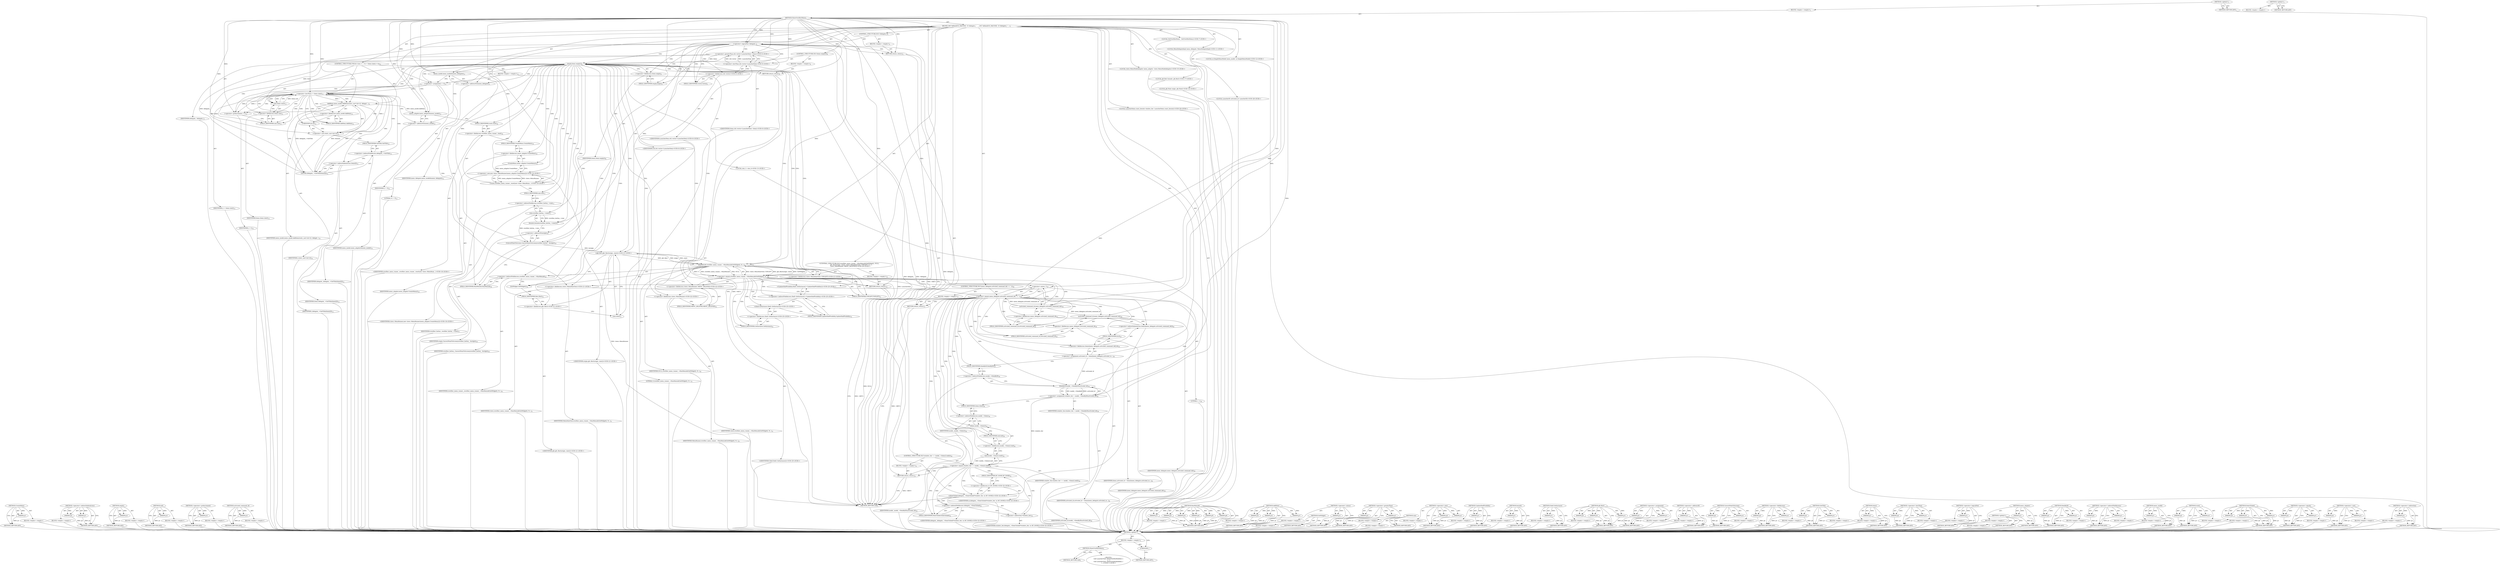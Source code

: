 digraph "&lt;global&gt;" {
vulnerable_296 [label=<(METHOD,CreateMenu)>];
vulnerable_297 [label=<(PARAM,p1)>];
vulnerable_298 [label=<(BLOCK,&lt;empty&gt;,&lt;empty&gt;)>];
vulnerable_299 [label=<(METHOD_RETURN,ANY)>];
vulnerable_277 [label=<(METHOD,&lt;operator&gt;.indirectIndexAccess)>];
vulnerable_278 [label=<(PARAM,p1)>];
vulnerable_279 [label=<(PARAM,p2)>];
vulnerable_280 [label=<(BLOCK,&lt;empty&gt;,&lt;empty&gt;)>];
vulnerable_281 [label=<(METHOD_RETURN,ANY)>];
vulnerable_232 [label=<(METHOD,empty)>];
vulnerable_233 [label=<(PARAM,p1)>];
vulnerable_234 [label=<(BLOCK,&lt;empty&gt;,&lt;empty&gt;)>];
vulnerable_235 [label=<(METHOD_RETURN,ANY)>];
vulnerable_353 [label=<(METHOD,end)>];
vulnerable_354 [label=<(PARAM,p1)>];
vulnerable_355 [label=<(BLOCK,&lt;empty&gt;,&lt;empty&gt;)>];
vulnerable_356 [label=<(METHOD_RETURN,ANY)>];
vulnerable_252 [label=<(METHOD,&lt;operator&gt;.preIncrement)>];
vulnerable_253 [label=<(PARAM,p1)>];
vulnerable_254 [label=<(BLOCK,&lt;empty&gt;,&lt;empty&gt;)>];
vulnerable_255 [label=<(METHOD_RETURN,ANY)>];
vulnerable_340 [label=<(METHOD,activated_command_id)>];
vulnerable_341 [label=<(PARAM,p1)>];
vulnerable_342 [label=<(BLOCK,&lt;empty&gt;,&lt;empty&gt;)>];
vulnerable_343 [label=<(METHOD_RETURN,ANY)>];
vulnerable_6 [label=<(METHOD,&lt;global&gt;)<SUB>1</SUB>>];
vulnerable_7 [label=<(BLOCK,&lt;empty&gt;,&lt;empty&gt;)<SUB>1</SUB>>];
vulnerable_8 [label=<(METHOD,ShowOverflowMenu)<SUB>1</SUB>>];
vulnerable_9 [label=<(BLOCK,{
#if !defined(OS_MACOSX)
  if (!delegate_)
   ...,{
#if !defined(OS_MACOSX)
  if (!delegate_)
   ...)<SUB>1</SUB>>];
vulnerable_10 [label=<(CONTROL_STRUCTURE,IF,if (!delegate_))<SUB>3</SUB>>];
vulnerable_11 [label=<(&lt;operator&gt;.logicalNot,!delegate_)<SUB>3</SUB>>];
vulnerable_12 [label=<(IDENTIFIER,delegate_,!delegate_)<SUB>3</SUB>>];
vulnerable_13 [label=<(BLOCK,&lt;empty&gt;,&lt;empty&gt;)<SUB>4</SUB>>];
vulnerable_14 [label=<(RETURN,return;,return;)<SUB>4</SUB>>];
vulnerable_15 [label="<(&lt;operator&gt;.greaterThan,std::vector&lt;LauncherItem&gt; items)<SUB>6</SUB>>"];
vulnerable_16 [label="<(&lt;operator&gt;.lessThan,std::vector&lt;LauncherItem)<SUB>6</SUB>>"];
vulnerable_17 [label="<(&lt;operator&gt;.fieldAccess,std::vector)<SUB>6</SUB>>"];
vulnerable_18 [label="<(IDENTIFIER,std,std::vector&lt;LauncherItem)<SUB>6</SUB>>"];
vulnerable_19 [label=<(FIELD_IDENTIFIER,vector,vector)<SUB>6</SUB>>];
vulnerable_20 [label="<(IDENTIFIER,LauncherItem,std::vector&lt;LauncherItem)<SUB>6</SUB>>"];
vulnerable_21 [label="<(IDENTIFIER,items,std::vector&lt;LauncherItem&gt; items)<SUB>6</SUB>>"];
vulnerable_22 [label="<(LOCAL,GetOverflowItems : GetOverflowItems)<SUB>7</SUB>>"];
vulnerable_23 [label=<(CONTROL_STRUCTURE,IF,if (items.empty()))<SUB>8</SUB>>];
vulnerable_24 [label=<(empty,items.empty())<SUB>8</SUB>>];
vulnerable_25 [label=<(&lt;operator&gt;.fieldAccess,items.empty)<SUB>8</SUB>>];
vulnerable_26 [label=<(IDENTIFIER,items,items.empty())<SUB>8</SUB>>];
vulnerable_27 [label=<(FIELD_IDENTIFIER,empty,empty)<SUB>8</SUB>>];
vulnerable_28 [label=<(BLOCK,&lt;empty&gt;,&lt;empty&gt;)<SUB>9</SUB>>];
vulnerable_29 [label=<(RETURN,return;,return;)<SUB>9</SUB>>];
vulnerable_30 [label="<(LOCAL,MenuDelegateImpl menu_delegate: MenuDelegateImpl)<SUB>11</SUB>>"];
vulnerable_31 [label="<(LOCAL,ui.SimpleMenuModel menu_model: ui.SimpleMenuModel)<SUB>12</SUB>>"];
vulnerable_32 [label=<(menu_model,menu_model(&amp;menu_delegate))<SUB>12</SUB>>];
vulnerable_33 [label=<(&lt;operator&gt;.addressOf,&amp;menu_delegate)<SUB>12</SUB>>];
vulnerable_34 [label=<(IDENTIFIER,menu_delegate,menu_model(&amp;menu_delegate))<SUB>12</SUB>>];
vulnerable_35 [label=<(CONTROL_STRUCTURE,FOR,for (size_t i = 0;i &lt; items.size();++i))<SUB>13</SUB>>];
vulnerable_36 [label=<(BLOCK,&lt;empty&gt;,&lt;empty&gt;)<SUB>13</SUB>>];
vulnerable_37 [label="<(LOCAL,size_t i: size_t)<SUB>13</SUB>>"];
vulnerable_38 [label=<(&lt;operator&gt;.assignment,i = 0)<SUB>13</SUB>>];
vulnerable_39 [label=<(IDENTIFIER,i,i = 0)<SUB>13</SUB>>];
vulnerable_40 [label=<(LITERAL,0,i = 0)<SUB>13</SUB>>];
vulnerable_41 [label=<(&lt;operator&gt;.lessThan,i &lt; items.size())<SUB>13</SUB>>];
vulnerable_42 [label=<(IDENTIFIER,i,i &lt; items.size())<SUB>13</SUB>>];
vulnerable_43 [label=<(size,items.size())<SUB>13</SUB>>];
vulnerable_44 [label=<(&lt;operator&gt;.fieldAccess,items.size)<SUB>13</SUB>>];
vulnerable_45 [label=<(IDENTIFIER,items,items.size())<SUB>13</SUB>>];
vulnerable_46 [label=<(FIELD_IDENTIFIER,size,size)<SUB>13</SUB>>];
vulnerable_47 [label=<(&lt;operator&gt;.preIncrement,++i)<SUB>13</SUB>>];
vulnerable_48 [label=<(IDENTIFIER,i,++i)<SUB>13</SUB>>];
vulnerable_49 [label=<(AddItem,menu_model.AddItem(static_cast&lt;int&gt;(i), delegat...)<SUB>14</SUB>>];
vulnerable_50 [label=<(&lt;operator&gt;.fieldAccess,menu_model.AddItem)<SUB>14</SUB>>];
vulnerable_51 [label=<(IDENTIFIER,menu_model,menu_model.AddItem(static_cast&lt;int&gt;(i), delegat...)<SUB>14</SUB>>];
vulnerable_52 [label=<(FIELD_IDENTIFIER,AddItem,AddItem)<SUB>14</SUB>>];
vulnerable_53 [label=<(&lt;operator&gt;.cast,static_cast&lt;int&gt;(i))<SUB>14</SUB>>];
vulnerable_54 [label=<(UNKNOWN,int,int)<SUB>14</SUB>>];
vulnerable_55 [label=<(IDENTIFIER,i,static_cast&lt;int&gt;(i))<SUB>14</SUB>>];
vulnerable_56 [label=<(GetTitle,delegate_-&gt;GetTitle(items[i]))<SUB>14</SUB>>];
vulnerable_57 [label=<(&lt;operator&gt;.indirectFieldAccess,delegate_-&gt;GetTitle)<SUB>14</SUB>>];
vulnerable_58 [label=<(IDENTIFIER,delegate_,delegate_-&gt;GetTitle(items[i]))<SUB>14</SUB>>];
vulnerable_59 [label=<(FIELD_IDENTIFIER,GetTitle,GetTitle)<SUB>14</SUB>>];
vulnerable_60 [label=<(&lt;operator&gt;.indirectIndexAccess,items[i])<SUB>14</SUB>>];
vulnerable_61 [label=<(IDENTIFIER,items,delegate_-&gt;GetTitle(items[i]))<SUB>14</SUB>>];
vulnerable_62 [label=<(IDENTIFIER,i,delegate_-&gt;GetTitle(items[i]))<SUB>14</SUB>>];
vulnerable_63 [label="<(LOCAL,views.MenuModelAdapter menu_adapter: views.MenuModelAdapter)<SUB>15</SUB>>"];
vulnerable_64 [label=<(menu_adapter,menu_adapter(&amp;menu_model))<SUB>15</SUB>>];
vulnerable_65 [label=<(&lt;operator&gt;.addressOf,&amp;menu_model)<SUB>15</SUB>>];
vulnerable_66 [label=<(IDENTIFIER,menu_model,menu_adapter(&amp;menu_model))<SUB>15</SUB>>];
vulnerable_67 [label="<(reset,overflow_menu_runner_.reset(new views::MenuRunn...)<SUB>16</SUB>>"];
vulnerable_68 [label=<(&lt;operator&gt;.fieldAccess,overflow_menu_runner_.reset)<SUB>16</SUB>>];
vulnerable_69 [label="<(IDENTIFIER,overflow_menu_runner_,overflow_menu_runner_.reset(new views::MenuRunn...)<SUB>16</SUB>>"];
vulnerable_70 [label=<(FIELD_IDENTIFIER,reset,reset)<SUB>16</SUB>>];
vulnerable_71 [label="<(&lt;operator&gt;.new,new views::MenuRunner(menu_adapter.CreateMenu()))<SUB>16</SUB>>"];
vulnerable_72 [label="<(IDENTIFIER,views::MenuRunner,new views::MenuRunner(menu_adapter.CreateMenu()))<SUB>16</SUB>>"];
vulnerable_73 [label=<(CreateMenu,menu_adapter.CreateMenu())<SUB>16</SUB>>];
vulnerable_74 [label=<(&lt;operator&gt;.fieldAccess,menu_adapter.CreateMenu)<SUB>16</SUB>>];
vulnerable_75 [label=<(IDENTIFIER,menu_adapter,menu_adapter.CreateMenu())<SUB>16</SUB>>];
vulnerable_76 [label=<(FIELD_IDENTIFIER,CreateMenu,CreateMenu)<SUB>16</SUB>>];
vulnerable_77 [label="<(LOCAL,gfx.Rect bounds: gfx.Rect)<SUB>17</SUB>>"];
vulnerable_78 [label=<(bounds,bounds(overflow_button_-&gt;size()))<SUB>17</SUB>>];
vulnerable_79 [label=<(size,overflow_button_-&gt;size())<SUB>17</SUB>>];
vulnerable_80 [label=<(&lt;operator&gt;.indirectFieldAccess,overflow_button_-&gt;size)<SUB>17</SUB>>];
vulnerable_81 [label=<(IDENTIFIER,overflow_button_,overflow_button_-&gt;size())<SUB>17</SUB>>];
vulnerable_82 [label=<(FIELD_IDENTIFIER,size,size)<SUB>17</SUB>>];
vulnerable_83 [label="<(LOCAL,gfx.Point origin: gfx.Point)<SUB>18</SUB>>"];
vulnerable_84 [label=<(ConvertPointToScreen,ConvertPointToScreen(overflow_button_, &amp;origin))<SUB>19</SUB>>];
vulnerable_85 [label=<(IDENTIFIER,overflow_button_,ConvertPointToScreen(overflow_button_, &amp;origin))<SUB>19</SUB>>];
vulnerable_86 [label=<(&lt;operator&gt;.addressOf,&amp;origin)<SUB>19</SUB>>];
vulnerable_87 [label=<(IDENTIFIER,origin,ConvertPointToScreen(overflow_button_, &amp;origin))<SUB>19</SUB>>];
vulnerable_88 [label="<(CONTROL_STRUCTURE,IF,if (overflow_menu_runner_-&gt;RunMenuAt(GetWidget(), NULL,
          gfx::Rect(origin, size()), views::MenuItemView::TOPLEFT, 0) ==
      views::MenuRunner::MENU_DELETED))<SUB>20</SUB>>"];
vulnerable_89 [label=<(&lt;operator&gt;.equals,overflow_menu_runner_-&gt;RunMenuAt(GetWidget(), N...)<SUB>20</SUB>>];
vulnerable_90 [label=<(RunMenuAt,overflow_menu_runner_-&gt;RunMenuAt(GetWidget(), N...)<SUB>20</SUB>>];
vulnerable_91 [label=<(&lt;operator&gt;.indirectFieldAccess,overflow_menu_runner_-&gt;RunMenuAt)<SUB>20</SUB>>];
vulnerable_92 [label=<(IDENTIFIER,overflow_menu_runner_,overflow_menu_runner_-&gt;RunMenuAt(GetWidget(), N...)<SUB>20</SUB>>];
vulnerable_93 [label=<(FIELD_IDENTIFIER,RunMenuAt,RunMenuAt)<SUB>20</SUB>>];
vulnerable_94 [label=<(GetWidget,GetWidget())<SUB>20</SUB>>];
vulnerable_95 [label=<(IDENTIFIER,NULL,overflow_menu_runner_-&gt;RunMenuAt(GetWidget(), N...)<SUB>20</SUB>>];
vulnerable_96 [label="<(gfx.Rect,gfx::Rect(origin, size()))<SUB>21</SUB>>"];
vulnerable_97 [label="<(&lt;operator&gt;.fieldAccess,gfx::Rect)<SUB>21</SUB>>"];
vulnerable_98 [label="<(IDENTIFIER,gfx,gfx::Rect(origin, size()))<SUB>21</SUB>>"];
vulnerable_99 [label=<(FIELD_IDENTIFIER,Rect,Rect)<SUB>21</SUB>>];
vulnerable_100 [label="<(IDENTIFIER,origin,gfx::Rect(origin, size()))<SUB>21</SUB>>"];
vulnerable_101 [label=<(size,size())<SUB>21</SUB>>];
vulnerable_102 [label="<(&lt;operator&gt;.fieldAccess,views::MenuItemView::TOPLEFT)<SUB>21</SUB>>"];
vulnerable_103 [label="<(&lt;operator&gt;.fieldAccess,views::MenuItemView)<SUB>21</SUB>>"];
vulnerable_104 [label=<(IDENTIFIER,views,overflow_menu_runner_-&gt;RunMenuAt(GetWidget(), N...)<SUB>21</SUB>>];
vulnerable_105 [label=<(IDENTIFIER,MenuItemView,overflow_menu_runner_-&gt;RunMenuAt(GetWidget(), N...)<SUB>21</SUB>>];
vulnerable_106 [label=<(FIELD_IDENTIFIER,TOPLEFT,TOPLEFT)<SUB>21</SUB>>];
vulnerable_107 [label=<(LITERAL,0,overflow_menu_runner_-&gt;RunMenuAt(GetWidget(), N...)<SUB>21</SUB>>];
vulnerable_108 [label="<(&lt;operator&gt;.fieldAccess,views::MenuRunner::MENU_DELETED)<SUB>22</SUB>>"];
vulnerable_109 [label="<(&lt;operator&gt;.fieldAccess,views::MenuRunner)<SUB>22</SUB>>"];
vulnerable_110 [label=<(IDENTIFIER,views,overflow_menu_runner_-&gt;RunMenuAt(GetWidget(), N...)<SUB>22</SUB>>];
vulnerable_111 [label=<(IDENTIFIER,MenuRunner,overflow_menu_runner_-&gt;RunMenuAt(GetWidget(), N...)<SUB>22</SUB>>];
vulnerable_112 [label=<(FIELD_IDENTIFIER,MENU_DELETED,MENU_DELETED)<SUB>22</SUB>>];
vulnerable_113 [label=<(BLOCK,&lt;empty&gt;,&lt;empty&gt;)<SUB>23</SUB>>];
vulnerable_114 [label=<(RETURN,return;,return;)<SUB>23</SUB>>];
vulnerable_115 [label="<(UpdateShelfVisibility,Shell::GetInstance()-&gt;UpdateShelfVisibility())<SUB>25</SUB>>"];
vulnerable_116 [label="<(&lt;operator&gt;.indirectFieldAccess,Shell::GetInstance()-&gt;UpdateShelfVisibility)<SUB>25</SUB>>"];
vulnerable_117 [label="<(Shell.GetInstance,Shell::GetInstance())<SUB>25</SUB>>"];
vulnerable_118 [label="<(&lt;operator&gt;.fieldAccess,Shell::GetInstance)<SUB>25</SUB>>"];
vulnerable_119 [label="<(IDENTIFIER,Shell,Shell::GetInstance())<SUB>25</SUB>>"];
vulnerable_120 [label=<(FIELD_IDENTIFIER,GetInstance,GetInstance)<SUB>25</SUB>>];
vulnerable_121 [label=<(FIELD_IDENTIFIER,UpdateShelfVisibility,UpdateShelfVisibility)<SUB>25</SUB>>];
vulnerable_122 [label=<(CONTROL_STRUCTURE,IF,if (menu_delegate.activated_command_id() == -1))<SUB>26</SUB>>];
vulnerable_123 [label=<(&lt;operator&gt;.equals,menu_delegate.activated_command_id() == -1)<SUB>26</SUB>>];
vulnerable_124 [label=<(activated_command_id,menu_delegate.activated_command_id())<SUB>26</SUB>>];
vulnerable_125 [label=<(&lt;operator&gt;.fieldAccess,menu_delegate.activated_command_id)<SUB>26</SUB>>];
vulnerable_126 [label=<(IDENTIFIER,menu_delegate,menu_delegate.activated_command_id())<SUB>26</SUB>>];
vulnerable_127 [label=<(FIELD_IDENTIFIER,activated_command_id,activated_command_id)<SUB>26</SUB>>];
vulnerable_128 [label=<(&lt;operator&gt;.minus,-1)<SUB>26</SUB>>];
vulnerable_129 [label=<(LITERAL,1,-1)<SUB>26</SUB>>];
vulnerable_130 [label=<(BLOCK,&lt;empty&gt;,&lt;empty&gt;)<SUB>27</SUB>>];
vulnerable_131 [label=<(RETURN,return;,return;)<SUB>27</SUB>>];
vulnerable_132 [label="<(LOCAL,LauncherID activated_id: LauncherID)<SUB>28</SUB>>"];
vulnerable_133 [label=<(&lt;operator&gt;.assignment,activated_id = items[menu_delegate.activated_co...)<SUB>28</SUB>>];
vulnerable_134 [label=<(IDENTIFIER,activated_id,activated_id = items[menu_delegate.activated_co...)<SUB>28</SUB>>];
vulnerable_135 [label=<(&lt;operator&gt;.fieldAccess,items[menu_delegate.activated_command_id()].id)<SUB>28</SUB>>];
vulnerable_136 [label=<(&lt;operator&gt;.indirectIndexAccess,items[menu_delegate.activated_command_id()])<SUB>28</SUB>>];
vulnerable_137 [label=<(IDENTIFIER,items,activated_id = items[menu_delegate.activated_co...)<SUB>28</SUB>>];
vulnerable_138 [label=<(activated_command_id,menu_delegate.activated_command_id())<SUB>28</SUB>>];
vulnerable_139 [label=<(&lt;operator&gt;.fieldAccess,menu_delegate.activated_command_id)<SUB>28</SUB>>];
vulnerable_140 [label=<(IDENTIFIER,menu_delegate,menu_delegate.activated_command_id())<SUB>28</SUB>>];
vulnerable_141 [label=<(FIELD_IDENTIFIER,activated_command_id,activated_command_id)<SUB>28</SUB>>];
vulnerable_142 [label=<(FIELD_IDENTIFIER,id,id)<SUB>28</SUB>>];
vulnerable_143 [label="<(LOCAL,LauncherItems.const_iterator window_iter: LauncherItems.const_iterator)<SUB>29</SUB>>"];
vulnerable_144 [label=<(&lt;operator&gt;.assignment,window_iter = model_-&gt;ItemByID(activated_id))<SUB>29</SUB>>];
vulnerable_145 [label=<(IDENTIFIER,window_iter,window_iter = model_-&gt;ItemByID(activated_id))<SUB>29</SUB>>];
vulnerable_146 [label=<(ItemByID,model_-&gt;ItemByID(activated_id))<SUB>29</SUB>>];
vulnerable_147 [label=<(&lt;operator&gt;.indirectFieldAccess,model_-&gt;ItemByID)<SUB>29</SUB>>];
vulnerable_148 [label=<(IDENTIFIER,model_,model_-&gt;ItemByID(activated_id))<SUB>29</SUB>>];
vulnerable_149 [label=<(FIELD_IDENTIFIER,ItemByID,ItemByID)<SUB>29</SUB>>];
vulnerable_150 [label=<(IDENTIFIER,activated_id,model_-&gt;ItemByID(activated_id))<SUB>29</SUB>>];
vulnerable_151 [label=<(CONTROL_STRUCTURE,IF,if (window_iter == model_-&gt;items().end()))<SUB>30</SUB>>];
vulnerable_152 [label=<(&lt;operator&gt;.equals,window_iter == model_-&gt;items().end())<SUB>30</SUB>>];
vulnerable_153 [label=<(IDENTIFIER,window_iter,window_iter == model_-&gt;items().end())<SUB>30</SUB>>];
vulnerable_154 [label=<(end,model_-&gt;items().end())<SUB>30</SUB>>];
vulnerable_155 [label=<(&lt;operator&gt;.fieldAccess,model_-&gt;items().end)<SUB>30</SUB>>];
vulnerable_156 [label=<(items,model_-&gt;items())<SUB>30</SUB>>];
vulnerable_157 [label=<(&lt;operator&gt;.indirectFieldAccess,model_-&gt;items)<SUB>30</SUB>>];
vulnerable_158 [label=<(IDENTIFIER,model_,model_-&gt;items())<SUB>30</SUB>>];
vulnerable_159 [label=<(FIELD_IDENTIFIER,items,items)<SUB>30</SUB>>];
vulnerable_160 [label=<(FIELD_IDENTIFIER,end,end)<SUB>30</SUB>>];
vulnerable_161 [label=<(BLOCK,&lt;empty&gt;,&lt;empty&gt;)<SUB>31</SUB>>];
vulnerable_162 [label=<(RETURN,return;,return;)<SUB>31</SUB>>];
vulnerable_163 [label="<(ItemClicked,delegate_-&gt;ItemClicked(*window_iter, ui::EF_NONE))<SUB>32</SUB>>"];
vulnerable_164 [label=<(&lt;operator&gt;.indirectFieldAccess,delegate_-&gt;ItemClicked)<SUB>32</SUB>>];
vulnerable_165 [label="<(IDENTIFIER,delegate_,delegate_-&gt;ItemClicked(*window_iter, ui::EF_NONE))<SUB>32</SUB>>"];
vulnerable_166 [label=<(FIELD_IDENTIFIER,ItemClicked,ItemClicked)<SUB>32</SUB>>];
vulnerable_167 [label=<(&lt;operator&gt;.indirection,*window_iter)<SUB>32</SUB>>];
vulnerable_168 [label="<(IDENTIFIER,window_iter,delegate_-&gt;ItemClicked(*window_iter, ui::EF_NONE))<SUB>32</SUB>>"];
vulnerable_169 [label="<(&lt;operator&gt;.fieldAccess,ui::EF_NONE)<SUB>32</SUB>>"];
vulnerable_170 [label="<(IDENTIFIER,ui,delegate_-&gt;ItemClicked(*window_iter, ui::EF_NONE))<SUB>32</SUB>>"];
vulnerable_171 [label=<(FIELD_IDENTIFIER,EF_NONE,EF_NONE)<SUB>32</SUB>>];
vulnerable_172 [label=<(METHOD_RETURN,void)<SUB>1</SUB>>];
vulnerable_174 [label=<(METHOD_RETURN,ANY)<SUB>1</SUB>>];
vulnerable_314 [label=<(METHOD,RunMenuAt)>];
vulnerable_315 [label=<(PARAM,p1)>];
vulnerable_316 [label=<(PARAM,p2)>];
vulnerable_317 [label=<(PARAM,p3)>];
vulnerable_318 [label=<(PARAM,p4)>];
vulnerable_319 [label=<(PARAM,p5)>];
vulnerable_320 [label=<(PARAM,p6)>];
vulnerable_321 [label=<(BLOCK,&lt;empty&gt;,&lt;empty&gt;)>];
vulnerable_322 [label=<(METHOD_RETURN,ANY)>];
vulnerable_256 [label=<(METHOD,AddItem)>];
vulnerable_257 [label=<(PARAM,p1)>];
vulnerable_258 [label=<(PARAM,p2)>];
vulnerable_259 [label=<(PARAM,p3)>];
vulnerable_260 [label=<(BLOCK,&lt;empty&gt;,&lt;empty&gt;)>];
vulnerable_261 [label=<(METHOD_RETURN,ANY)>];
vulnerable_323 [label=<(METHOD,GetWidget)>];
vulnerable_324 [label=<(BLOCK,&lt;empty&gt;,&lt;empty&gt;)>];
vulnerable_325 [label=<(METHOD_RETURN,ANY)>];
vulnerable_344 [label=<(METHOD,&lt;operator&gt;.minus)>];
vulnerable_345 [label=<(PARAM,p1)>];
vulnerable_346 [label=<(BLOCK,&lt;empty&gt;,&lt;empty&gt;)>];
vulnerable_347 [label=<(METHOD_RETURN,ANY)>];
vulnerable_217 [label=<(METHOD,&lt;operator&gt;.greaterThan)>];
vulnerable_218 [label=<(PARAM,p1)>];
vulnerable_219 [label=<(PARAM,p2)>];
vulnerable_220 [label=<(BLOCK,&lt;empty&gt;,&lt;empty&gt;)>];
vulnerable_221 [label=<(METHOD_RETURN,ANY)>];
vulnerable_249 [label=<(METHOD,size)>];
vulnerable_250 [label=<(BLOCK,&lt;empty&gt;,&lt;empty&gt;)>];
vulnerable_251 [label=<(METHOD_RETURN,ANY)>];
vulnerable_291 [label=<(METHOD,&lt;operator&gt;.new)>];
vulnerable_292 [label=<(PARAM,p1)>];
vulnerable_293 [label=<(PARAM,p2)>];
vulnerable_294 [label=<(BLOCK,&lt;empty&gt;,&lt;empty&gt;)>];
vulnerable_295 [label=<(METHOD_RETURN,ANY)>];
vulnerable_332 [label=<(METHOD,UpdateShelfVisibility)>];
vulnerable_333 [label=<(PARAM,p1)>];
vulnerable_334 [label=<(BLOCK,&lt;empty&gt;,&lt;empty&gt;)>];
vulnerable_335 [label=<(METHOD_RETURN,ANY)>];
vulnerable_300 [label=<(METHOD,bounds)>];
vulnerable_301 [label=<(PARAM,p1)>];
vulnerable_302 [label=<(BLOCK,&lt;empty&gt;,&lt;empty&gt;)>];
vulnerable_303 [label=<(METHOD_RETURN,ANY)>];
vulnerable_336 [label=<(METHOD,Shell.GetInstance)>];
vulnerable_337 [label=<(PARAM,p1)>];
vulnerable_338 [label=<(BLOCK,&lt;empty&gt;,&lt;empty&gt;)>];
vulnerable_339 [label=<(METHOD_RETURN,ANY)>];
vulnerable_326 [label=<(METHOD,gfx.Rect)>];
vulnerable_327 [label=<(PARAM,p1)>];
vulnerable_328 [label=<(PARAM,p2)>];
vulnerable_329 [label=<(PARAM,p3)>];
vulnerable_330 [label=<(BLOCK,&lt;empty&gt;,&lt;empty&gt;)>];
vulnerable_331 [label=<(METHOD_RETURN,ANY)>];
vulnerable_244 [label=<(METHOD,&lt;operator&gt;.assignment)>];
vulnerable_245 [label=<(PARAM,p1)>];
vulnerable_246 [label=<(PARAM,p2)>];
vulnerable_247 [label=<(BLOCK,&lt;empty&gt;,&lt;empty&gt;)>];
vulnerable_248 [label=<(METHOD_RETURN,ANY)>];
vulnerable_240 [label=<(METHOD,&lt;operator&gt;.addressOf)>];
vulnerable_241 [label=<(PARAM,p1)>];
vulnerable_242 [label=<(BLOCK,&lt;empty&gt;,&lt;empty&gt;)>];
vulnerable_243 [label=<(METHOD_RETURN,ANY)>];
vulnerable_304 [label=<(METHOD,ConvertPointToScreen)>];
vulnerable_305 [label=<(PARAM,p1)>];
vulnerable_306 [label=<(PARAM,p2)>];
vulnerable_307 [label=<(BLOCK,&lt;empty&gt;,&lt;empty&gt;)>];
vulnerable_308 [label=<(METHOD_RETURN,ANY)>];
vulnerable_227 [label=<(METHOD,&lt;operator&gt;.fieldAccess)>];
vulnerable_228 [label=<(PARAM,p1)>];
vulnerable_229 [label=<(PARAM,p2)>];
vulnerable_230 [label=<(BLOCK,&lt;empty&gt;,&lt;empty&gt;)>];
vulnerable_231 [label=<(METHOD_RETURN,ANY)>];
vulnerable_267 [label=<(METHOD,GetTitle)>];
vulnerable_268 [label=<(PARAM,p1)>];
vulnerable_269 [label=<(PARAM,p2)>];
vulnerable_270 [label=<(BLOCK,&lt;empty&gt;,&lt;empty&gt;)>];
vulnerable_271 [label=<(METHOD_RETURN,ANY)>];
vulnerable_357 [label=<(METHOD,items)>];
vulnerable_358 [label=<(PARAM,p1)>];
vulnerable_359 [label=<(BLOCK,&lt;empty&gt;,&lt;empty&gt;)>];
vulnerable_360 [label=<(METHOD_RETURN,ANY)>];
vulnerable_222 [label=<(METHOD,&lt;operator&gt;.lessThan)>];
vulnerable_223 [label=<(PARAM,p1)>];
vulnerable_224 [label=<(PARAM,p2)>];
vulnerable_225 [label=<(BLOCK,&lt;empty&gt;,&lt;empty&gt;)>];
vulnerable_226 [label=<(METHOD_RETURN,ANY)>];
vulnerable_213 [label=<(METHOD,&lt;operator&gt;.logicalNot)>];
vulnerable_214 [label=<(PARAM,p1)>];
vulnerable_215 [label=<(BLOCK,&lt;empty&gt;,&lt;empty&gt;)>];
vulnerable_216 [label=<(METHOD_RETURN,ANY)>];
vulnerable_207 [label=<(METHOD,&lt;global&gt;)<SUB>1</SUB>>];
vulnerable_208 [label=<(BLOCK,&lt;empty&gt;,&lt;empty&gt;)>];
vulnerable_209 [label=<(METHOD_RETURN,ANY)>];
vulnerable_282 [label=<(METHOD,menu_adapter)>];
vulnerable_283 [label=<(PARAM,p1)>];
vulnerable_284 [label=<(BLOCK,&lt;empty&gt;,&lt;empty&gt;)>];
vulnerable_285 [label=<(METHOD_RETURN,ANY)>];
vulnerable_348 [label=<(METHOD,ItemByID)>];
vulnerable_349 [label=<(PARAM,p1)>];
vulnerable_350 [label=<(PARAM,p2)>];
vulnerable_351 [label=<(BLOCK,&lt;empty&gt;,&lt;empty&gt;)>];
vulnerable_352 [label=<(METHOD_RETURN,ANY)>];
vulnerable_272 [label=<(METHOD,&lt;operator&gt;.indirectFieldAccess)>];
vulnerable_273 [label=<(PARAM,p1)>];
vulnerable_274 [label=<(PARAM,p2)>];
vulnerable_275 [label=<(BLOCK,&lt;empty&gt;,&lt;empty&gt;)>];
vulnerable_276 [label=<(METHOD_RETURN,ANY)>];
vulnerable_236 [label=<(METHOD,menu_model)>];
vulnerable_237 [label=<(PARAM,p1)>];
vulnerable_238 [label=<(BLOCK,&lt;empty&gt;,&lt;empty&gt;)>];
vulnerable_239 [label=<(METHOD_RETURN,ANY)>];
vulnerable_286 [label=<(METHOD,reset)>];
vulnerable_287 [label=<(PARAM,p1)>];
vulnerable_288 [label=<(PARAM,p2)>];
vulnerable_289 [label=<(BLOCK,&lt;empty&gt;,&lt;empty&gt;)>];
vulnerable_290 [label=<(METHOD_RETURN,ANY)>];
vulnerable_361 [label=<(METHOD,ItemClicked)>];
vulnerable_362 [label=<(PARAM,p1)>];
vulnerable_363 [label=<(PARAM,p2)>];
vulnerable_364 [label=<(PARAM,p3)>];
vulnerable_365 [label=<(BLOCK,&lt;empty&gt;,&lt;empty&gt;)>];
vulnerable_366 [label=<(METHOD_RETURN,ANY)>];
vulnerable_309 [label=<(METHOD,&lt;operator&gt;.equals)>];
vulnerable_310 [label=<(PARAM,p1)>];
vulnerable_311 [label=<(PARAM,p2)>];
vulnerable_312 [label=<(BLOCK,&lt;empty&gt;,&lt;empty&gt;)>];
vulnerable_313 [label=<(METHOD_RETURN,ANY)>];
vulnerable_262 [label=<(METHOD,&lt;operator&gt;.cast)>];
vulnerable_263 [label=<(PARAM,p1)>];
vulnerable_264 [label=<(PARAM,p2)>];
vulnerable_265 [label=<(BLOCK,&lt;empty&gt;,&lt;empty&gt;)>];
vulnerable_266 [label=<(METHOD_RETURN,ANY)>];
vulnerable_367 [label=<(METHOD,&lt;operator&gt;.indirection)>];
vulnerable_368 [label=<(PARAM,p1)>];
vulnerable_369 [label=<(BLOCK,&lt;empty&gt;,&lt;empty&gt;)>];
vulnerable_370 [label=<(METHOD_RETURN,ANY)>];
fixed_6 [label=<(METHOD,&lt;global&gt;)<SUB>1</SUB>>];
fixed_7 [label=<(BLOCK,&lt;empty&gt;,&lt;empty&gt;)<SUB>1</SUB>>];
fixed_8 [label=<(METHOD,ShowOverflowMenu)<SUB>1</SUB>>];
fixed_9 [label="<(BLOCK,{
void LauncherView::ShowOverflowBubble() {
  i...,{
void LauncherView::ShowOverflowBubble() {
  i...)<SUB>1</SUB>>"];
fixed_10 [label=<(METHOD_RETURN,void)<SUB>1</SUB>>];
fixed_12 [label=<(UNKNOWN,,)>];
fixed_13 [label=<(METHOD_RETURN,ANY)<SUB>1</SUB>>];
fixed_20 [label=<(METHOD,&lt;global&gt;)<SUB>1</SUB>>];
fixed_21 [label=<(BLOCK,&lt;empty&gt;,&lt;empty&gt;)>];
fixed_22 [label=<(METHOD_RETURN,ANY)>];
vulnerable_296 -> vulnerable_297  [key=0, label="AST: "];
vulnerable_296 -> vulnerable_297  [key=1, label="DDG: "];
vulnerable_296 -> vulnerable_298  [key=0, label="AST: "];
vulnerable_296 -> vulnerable_299  [key=0, label="AST: "];
vulnerable_296 -> vulnerable_299  [key=1, label="CFG: "];
vulnerable_297 -> vulnerable_299  [key=0, label="DDG: p1"];
vulnerable_298 -> fixed_6  [key=0];
vulnerable_299 -> fixed_6  [key=0];
vulnerable_277 -> vulnerable_278  [key=0, label="AST: "];
vulnerable_277 -> vulnerable_278  [key=1, label="DDG: "];
vulnerable_277 -> vulnerable_280  [key=0, label="AST: "];
vulnerable_277 -> vulnerable_279  [key=0, label="AST: "];
vulnerable_277 -> vulnerable_279  [key=1, label="DDG: "];
vulnerable_277 -> vulnerable_281  [key=0, label="AST: "];
vulnerable_277 -> vulnerable_281  [key=1, label="CFG: "];
vulnerable_278 -> vulnerable_281  [key=0, label="DDG: p1"];
vulnerable_279 -> vulnerable_281  [key=0, label="DDG: p2"];
vulnerable_280 -> fixed_6  [key=0];
vulnerable_281 -> fixed_6  [key=0];
vulnerable_232 -> vulnerable_233  [key=0, label="AST: "];
vulnerable_232 -> vulnerable_233  [key=1, label="DDG: "];
vulnerable_232 -> vulnerable_234  [key=0, label="AST: "];
vulnerable_232 -> vulnerable_235  [key=0, label="AST: "];
vulnerable_232 -> vulnerable_235  [key=1, label="CFG: "];
vulnerable_233 -> vulnerable_235  [key=0, label="DDG: p1"];
vulnerable_234 -> fixed_6  [key=0];
vulnerable_235 -> fixed_6  [key=0];
vulnerable_353 -> vulnerable_354  [key=0, label="AST: "];
vulnerable_353 -> vulnerable_354  [key=1, label="DDG: "];
vulnerable_353 -> vulnerable_355  [key=0, label="AST: "];
vulnerable_353 -> vulnerable_356  [key=0, label="AST: "];
vulnerable_353 -> vulnerable_356  [key=1, label="CFG: "];
vulnerable_354 -> vulnerable_356  [key=0, label="DDG: p1"];
vulnerable_355 -> fixed_6  [key=0];
vulnerable_356 -> fixed_6  [key=0];
vulnerable_252 -> vulnerable_253  [key=0, label="AST: "];
vulnerable_252 -> vulnerable_253  [key=1, label="DDG: "];
vulnerable_252 -> vulnerable_254  [key=0, label="AST: "];
vulnerable_252 -> vulnerable_255  [key=0, label="AST: "];
vulnerable_252 -> vulnerable_255  [key=1, label="CFG: "];
vulnerable_253 -> vulnerable_255  [key=0, label="DDG: p1"];
vulnerable_254 -> fixed_6  [key=0];
vulnerable_255 -> fixed_6  [key=0];
vulnerable_340 -> vulnerable_341  [key=0, label="AST: "];
vulnerable_340 -> vulnerable_341  [key=1, label="DDG: "];
vulnerable_340 -> vulnerable_342  [key=0, label="AST: "];
vulnerable_340 -> vulnerable_343  [key=0, label="AST: "];
vulnerable_340 -> vulnerable_343  [key=1, label="CFG: "];
vulnerable_341 -> vulnerable_343  [key=0, label="DDG: p1"];
vulnerable_342 -> fixed_6  [key=0];
vulnerable_343 -> fixed_6  [key=0];
vulnerable_6 -> vulnerable_7  [key=0, label="AST: "];
vulnerable_6 -> vulnerable_174  [key=0, label="AST: "];
vulnerable_6 -> vulnerable_174  [key=1, label="CFG: "];
vulnerable_7 -> vulnerable_8  [key=0, label="AST: "];
vulnerable_8 -> vulnerable_9  [key=0, label="AST: "];
vulnerable_8 -> vulnerable_172  [key=0, label="AST: "];
vulnerable_8 -> vulnerable_11  [key=0, label="CFG: "];
vulnerable_8 -> vulnerable_11  [key=1, label="DDG: "];
vulnerable_8 -> vulnerable_15  [key=0, label="DDG: "];
vulnerable_8 -> vulnerable_32  [key=0, label="DDG: "];
vulnerable_8 -> vulnerable_64  [key=0, label="DDG: "];
vulnerable_8 -> vulnerable_84  [key=0, label="DDG: "];
vulnerable_8 -> vulnerable_14  [key=0, label="DDG: "];
vulnerable_8 -> vulnerable_16  [key=0, label="DDG: "];
vulnerable_8 -> vulnerable_29  [key=0, label="DDG: "];
vulnerable_8 -> vulnerable_38  [key=0, label="DDG: "];
vulnerable_8 -> vulnerable_41  [key=0, label="DDG: "];
vulnerable_8 -> vulnerable_47  [key=0, label="DDG: "];
vulnerable_8 -> vulnerable_49  [key=0, label="DDG: "];
vulnerable_8 -> vulnerable_71  [key=0, label="DDG: "];
vulnerable_8 -> vulnerable_114  [key=0, label="DDG: "];
vulnerable_8 -> vulnerable_131  [key=0, label="DDG: "];
vulnerable_8 -> vulnerable_146  [key=0, label="DDG: "];
vulnerable_8 -> vulnerable_152  [key=0, label="DDG: "];
vulnerable_8 -> vulnerable_162  [key=0, label="DDG: "];
vulnerable_8 -> vulnerable_53  [key=0, label="DDG: "];
vulnerable_8 -> vulnerable_90  [key=0, label="DDG: "];
vulnerable_8 -> vulnerable_124  [key=0, label="DDG: "];
vulnerable_8 -> vulnerable_128  [key=0, label="DDG: "];
vulnerable_8 -> vulnerable_96  [key=0, label="DDG: "];
vulnerable_8 -> vulnerable_138  [key=0, label="DDG: "];
vulnerable_9 -> vulnerable_10  [key=0, label="AST: "];
vulnerable_9 -> vulnerable_15  [key=0, label="AST: "];
vulnerable_9 -> vulnerable_22  [key=0, label="AST: "];
vulnerable_9 -> vulnerable_23  [key=0, label="AST: "];
vulnerable_9 -> vulnerable_30  [key=0, label="AST: "];
vulnerable_9 -> vulnerable_31  [key=0, label="AST: "];
vulnerable_9 -> vulnerable_32  [key=0, label="AST: "];
vulnerable_9 -> vulnerable_35  [key=0, label="AST: "];
vulnerable_9 -> vulnerable_63  [key=0, label="AST: "];
vulnerable_9 -> vulnerable_64  [key=0, label="AST: "];
vulnerable_9 -> vulnerable_67  [key=0, label="AST: "];
vulnerable_9 -> vulnerable_77  [key=0, label="AST: "];
vulnerable_9 -> vulnerable_78  [key=0, label="AST: "];
vulnerable_9 -> vulnerable_83  [key=0, label="AST: "];
vulnerable_9 -> vulnerable_84  [key=0, label="AST: "];
vulnerable_9 -> vulnerable_88  [key=0, label="AST: "];
vulnerable_9 -> vulnerable_115  [key=0, label="AST: "];
vulnerable_9 -> vulnerable_122  [key=0, label="AST: "];
vulnerable_9 -> vulnerable_132  [key=0, label="AST: "];
vulnerable_9 -> vulnerable_133  [key=0, label="AST: "];
vulnerable_9 -> vulnerable_143  [key=0, label="AST: "];
vulnerable_9 -> vulnerable_144  [key=0, label="AST: "];
vulnerable_9 -> vulnerable_151  [key=0, label="AST: "];
vulnerable_9 -> vulnerable_163  [key=0, label="AST: "];
vulnerable_10 -> vulnerable_11  [key=0, label="AST: "];
vulnerable_10 -> vulnerable_13  [key=0, label="AST: "];
vulnerable_11 -> vulnerable_12  [key=0, label="AST: "];
vulnerable_11 -> vulnerable_14  [key=0, label="CFG: "];
vulnerable_11 -> vulnerable_14  [key=1, label="CDG: "];
vulnerable_11 -> vulnerable_19  [key=0, label="CFG: "];
vulnerable_11 -> vulnerable_19  [key=1, label="CDG: "];
vulnerable_11 -> vulnerable_172  [key=0, label="DDG: delegate_"];
vulnerable_11 -> vulnerable_172  [key=1, label="DDG: !delegate_"];
vulnerable_11 -> vulnerable_163  [key=0, label="DDG: delegate_"];
vulnerable_11 -> vulnerable_56  [key=0, label="DDG: delegate_"];
vulnerable_11 -> vulnerable_17  [key=0, label="CDG: "];
vulnerable_11 -> vulnerable_15  [key=0, label="CDG: "];
vulnerable_11 -> vulnerable_25  [key=0, label="CDG: "];
vulnerable_11 -> vulnerable_27  [key=0, label="CDG: "];
vulnerable_11 -> vulnerable_24  [key=0, label="CDG: "];
vulnerable_11 -> vulnerable_16  [key=0, label="CDG: "];
vulnerable_12 -> fixed_6  [key=0];
vulnerable_13 -> vulnerable_14  [key=0, label="AST: "];
vulnerable_14 -> vulnerable_172  [key=0, label="CFG: "];
vulnerable_14 -> vulnerable_172  [key=1, label="DDG: &lt;RET&gt;"];
vulnerable_15 -> vulnerable_16  [key=0, label="AST: "];
vulnerable_15 -> vulnerable_21  [key=0, label="AST: "];
vulnerable_15 -> vulnerable_27  [key=0, label="CFG: "];
vulnerable_15 -> vulnerable_24  [key=0, label="DDG: items"];
vulnerable_15 -> vulnerable_43  [key=0, label="DDG: items"];
vulnerable_15 -> vulnerable_56  [key=0, label="DDG: items"];
vulnerable_16 -> vulnerable_17  [key=0, label="AST: "];
vulnerable_16 -> vulnerable_20  [key=0, label="AST: "];
vulnerable_16 -> vulnerable_15  [key=0, label="CFG: "];
vulnerable_16 -> vulnerable_15  [key=1, label="DDG: std::vector"];
vulnerable_16 -> vulnerable_15  [key=2, label="DDG: LauncherItem"];
vulnerable_16 -> vulnerable_172  [key=0, label="DDG: LauncherItem"];
vulnerable_17 -> vulnerable_18  [key=0, label="AST: "];
vulnerable_17 -> vulnerable_19  [key=0, label="AST: "];
vulnerable_17 -> vulnerable_16  [key=0, label="CFG: "];
vulnerable_18 -> fixed_6  [key=0];
vulnerable_19 -> vulnerable_17  [key=0, label="CFG: "];
vulnerable_20 -> fixed_6  [key=0];
vulnerable_21 -> fixed_6  [key=0];
vulnerable_22 -> fixed_6  [key=0];
vulnerable_23 -> vulnerable_24  [key=0, label="AST: "];
vulnerable_23 -> vulnerable_28  [key=0, label="AST: "];
vulnerable_24 -> vulnerable_25  [key=0, label="AST: "];
vulnerable_24 -> vulnerable_29  [key=0, label="CFG: "];
vulnerable_24 -> vulnerable_29  [key=1, label="CDG: "];
vulnerable_24 -> vulnerable_33  [key=0, label="CFG: "];
vulnerable_24 -> vulnerable_33  [key=1, label="CDG: "];
vulnerable_24 -> vulnerable_94  [key=0, label="CDG: "];
vulnerable_24 -> vulnerable_68  [key=0, label="CDG: "];
vulnerable_24 -> vulnerable_73  [key=0, label="CDG: "];
vulnerable_24 -> vulnerable_96  [key=0, label="CDG: "];
vulnerable_24 -> vulnerable_64  [key=0, label="CDG: "];
vulnerable_24 -> vulnerable_84  [key=0, label="CDG: "];
vulnerable_24 -> vulnerable_102  [key=0, label="CDG: "];
vulnerable_24 -> vulnerable_38  [key=0, label="CDG: "];
vulnerable_24 -> vulnerable_103  [key=0, label="CDG: "];
vulnerable_24 -> vulnerable_67  [key=0, label="CDG: "];
vulnerable_24 -> vulnerable_74  [key=0, label="CDG: "];
vulnerable_24 -> vulnerable_76  [key=0, label="CDG: "];
vulnerable_24 -> vulnerable_97  [key=0, label="CDG: "];
vulnerable_24 -> vulnerable_91  [key=0, label="CDG: "];
vulnerable_24 -> vulnerable_112  [key=0, label="CDG: "];
vulnerable_24 -> vulnerable_44  [key=0, label="CDG: "];
vulnerable_24 -> vulnerable_93  [key=0, label="CDG: "];
vulnerable_24 -> vulnerable_101  [key=0, label="CDG: "];
vulnerable_24 -> vulnerable_90  [key=0, label="CDG: "];
vulnerable_24 -> vulnerable_79  [key=0, label="CDG: "];
vulnerable_24 -> vulnerable_43  [key=0, label="CDG: "];
vulnerable_24 -> vulnerable_80  [key=0, label="CDG: "];
vulnerable_24 -> vulnerable_70  [key=0, label="CDG: "];
vulnerable_24 -> vulnerable_108  [key=0, label="CDG: "];
vulnerable_24 -> vulnerable_86  [key=0, label="CDG: "];
vulnerable_24 -> vulnerable_32  [key=0, label="CDG: "];
vulnerable_24 -> vulnerable_89  [key=0, label="CDG: "];
vulnerable_24 -> vulnerable_99  [key=0, label="CDG: "];
vulnerable_24 -> vulnerable_46  [key=0, label="CDG: "];
vulnerable_24 -> vulnerable_106  [key=0, label="CDG: "];
vulnerable_24 -> vulnerable_65  [key=0, label="CDG: "];
vulnerable_24 -> vulnerable_82  [key=0, label="CDG: "];
vulnerable_24 -> vulnerable_71  [key=0, label="CDG: "];
vulnerable_24 -> vulnerable_41  [key=0, label="CDG: "];
vulnerable_24 -> vulnerable_78  [key=0, label="CDG: "];
vulnerable_24 -> vulnerable_109  [key=0, label="CDG: "];
vulnerable_25 -> vulnerable_26  [key=0, label="AST: "];
vulnerable_25 -> vulnerable_27  [key=0, label="AST: "];
vulnerable_25 -> vulnerable_24  [key=0, label="CFG: "];
vulnerable_26 -> fixed_6  [key=0];
vulnerable_27 -> vulnerable_25  [key=0, label="CFG: "];
vulnerable_28 -> vulnerable_29  [key=0, label="AST: "];
vulnerable_29 -> vulnerable_172  [key=0, label="CFG: "];
vulnerable_29 -> vulnerable_172  [key=1, label="DDG: &lt;RET&gt;"];
vulnerable_30 -> fixed_6  [key=0];
vulnerable_31 -> fixed_6  [key=0];
vulnerable_32 -> vulnerable_33  [key=0, label="AST: "];
vulnerable_32 -> vulnerable_38  [key=0, label="CFG: "];
vulnerable_33 -> vulnerable_34  [key=0, label="AST: "];
vulnerable_33 -> vulnerable_32  [key=0, label="CFG: "];
vulnerable_34 -> fixed_6  [key=0];
vulnerable_35 -> vulnerable_36  [key=0, label="AST: "];
vulnerable_35 -> vulnerable_41  [key=0, label="AST: "];
vulnerable_35 -> vulnerable_47  [key=0, label="AST: "];
vulnerable_35 -> vulnerable_49  [key=0, label="AST: "];
vulnerable_36 -> vulnerable_37  [key=0, label="AST: "];
vulnerable_36 -> vulnerable_38  [key=0, label="AST: "];
vulnerable_37 -> fixed_6  [key=0];
vulnerable_38 -> vulnerable_39  [key=0, label="AST: "];
vulnerable_38 -> vulnerable_40  [key=0, label="AST: "];
vulnerable_38 -> vulnerable_46  [key=0, label="CFG: "];
vulnerable_38 -> vulnerable_41  [key=0, label="DDG: i"];
vulnerable_39 -> fixed_6  [key=0];
vulnerable_40 -> fixed_6  [key=0];
vulnerable_41 -> vulnerable_42  [key=0, label="AST: "];
vulnerable_41 -> vulnerable_43  [key=0, label="AST: "];
vulnerable_41 -> vulnerable_43  [key=1, label="CDG: "];
vulnerable_41 -> vulnerable_52  [key=0, label="CFG: "];
vulnerable_41 -> vulnerable_52  [key=1, label="CDG: "];
vulnerable_41 -> vulnerable_65  [key=0, label="CFG: "];
vulnerable_41 -> vulnerable_47  [key=0, label="DDG: i"];
vulnerable_41 -> vulnerable_47  [key=1, label="CDG: "];
vulnerable_41 -> vulnerable_49  [key=0, label="DDG: i"];
vulnerable_41 -> vulnerable_49  [key=1, label="CDG: "];
vulnerable_41 -> vulnerable_53  [key=0, label="DDG: i"];
vulnerable_41 -> vulnerable_53  [key=1, label="CDG: "];
vulnerable_41 -> vulnerable_60  [key=0, label="CDG: "];
vulnerable_41 -> vulnerable_57  [key=0, label="CDG: "];
vulnerable_41 -> vulnerable_56  [key=0, label="CDG: "];
vulnerable_41 -> vulnerable_50  [key=0, label="CDG: "];
vulnerable_41 -> vulnerable_59  [key=0, label="CDG: "];
vulnerable_41 -> vulnerable_44  [key=0, label="CDG: "];
vulnerable_41 -> vulnerable_54  [key=0, label="CDG: "];
vulnerable_41 -> vulnerable_46  [key=0, label="CDG: "];
vulnerable_41 -> vulnerable_41  [key=0, label="CDG: "];
vulnerable_42 -> fixed_6  [key=0];
vulnerable_43 -> vulnerable_44  [key=0, label="AST: "];
vulnerable_43 -> vulnerable_41  [key=0, label="CFG: "];
vulnerable_43 -> vulnerable_41  [key=1, label="DDG: items.size"];
vulnerable_44 -> vulnerable_45  [key=0, label="AST: "];
vulnerable_44 -> vulnerable_46  [key=0, label="AST: "];
vulnerable_44 -> vulnerable_43  [key=0, label="CFG: "];
vulnerable_45 -> fixed_6  [key=0];
vulnerable_46 -> vulnerable_44  [key=0, label="CFG: "];
vulnerable_47 -> vulnerable_48  [key=0, label="AST: "];
vulnerable_47 -> vulnerable_46  [key=0, label="CFG: "];
vulnerable_47 -> vulnerable_41  [key=0, label="DDG: i"];
vulnerable_48 -> fixed_6  [key=0];
vulnerable_49 -> vulnerable_50  [key=0, label="AST: "];
vulnerable_49 -> vulnerable_53  [key=0, label="AST: "];
vulnerable_49 -> vulnerable_56  [key=0, label="AST: "];
vulnerable_49 -> vulnerable_47  [key=0, label="CFG: "];
vulnerable_49 -> vulnerable_64  [key=0, label="DDG: menu_model.AddItem"];
vulnerable_50 -> vulnerable_51  [key=0, label="AST: "];
vulnerable_50 -> vulnerable_52  [key=0, label="AST: "];
vulnerable_50 -> vulnerable_54  [key=0, label="CFG: "];
vulnerable_51 -> fixed_6  [key=0];
vulnerable_52 -> vulnerable_50  [key=0, label="CFG: "];
vulnerable_53 -> vulnerable_54  [key=0, label="AST: "];
vulnerable_53 -> vulnerable_55  [key=0, label="AST: "];
vulnerable_53 -> vulnerable_59  [key=0, label="CFG: "];
vulnerable_54 -> vulnerable_53  [key=0, label="CFG: "];
vulnerable_55 -> fixed_6  [key=0];
vulnerable_56 -> vulnerable_57  [key=0, label="AST: "];
vulnerable_56 -> vulnerable_60  [key=0, label="AST: "];
vulnerable_56 -> vulnerable_49  [key=0, label="CFG: "];
vulnerable_56 -> vulnerable_49  [key=1, label="DDG: delegate_-&gt;GetTitle"];
vulnerable_56 -> vulnerable_49  [key=2, label="DDG: items[i]"];
vulnerable_57 -> vulnerable_58  [key=0, label="AST: "];
vulnerable_57 -> vulnerable_59  [key=0, label="AST: "];
vulnerable_57 -> vulnerable_60  [key=0, label="CFG: "];
vulnerable_58 -> fixed_6  [key=0];
vulnerable_59 -> vulnerable_57  [key=0, label="CFG: "];
vulnerable_60 -> vulnerable_61  [key=0, label="AST: "];
vulnerable_60 -> vulnerable_62  [key=0, label="AST: "];
vulnerable_60 -> vulnerable_56  [key=0, label="CFG: "];
vulnerable_61 -> fixed_6  [key=0];
vulnerable_62 -> fixed_6  [key=0];
vulnerable_63 -> fixed_6  [key=0];
vulnerable_64 -> vulnerable_65  [key=0, label="AST: "];
vulnerable_64 -> vulnerable_70  [key=0, label="CFG: "];
vulnerable_65 -> vulnerable_66  [key=0, label="AST: "];
vulnerable_65 -> vulnerable_64  [key=0, label="CFG: "];
vulnerable_66 -> fixed_6  [key=0];
vulnerable_67 -> vulnerable_68  [key=0, label="AST: "];
vulnerable_67 -> vulnerable_71  [key=0, label="AST: "];
vulnerable_67 -> vulnerable_82  [key=0, label="CFG: "];
vulnerable_68 -> vulnerable_69  [key=0, label="AST: "];
vulnerable_68 -> vulnerable_70  [key=0, label="AST: "];
vulnerable_68 -> vulnerable_76  [key=0, label="CFG: "];
vulnerable_69 -> fixed_6  [key=0];
vulnerable_70 -> vulnerable_68  [key=0, label="CFG: "];
vulnerable_71 -> vulnerable_72  [key=0, label="AST: "];
vulnerable_71 -> vulnerable_73  [key=0, label="AST: "];
vulnerable_71 -> vulnerable_67  [key=0, label="CFG: "];
vulnerable_71 -> vulnerable_67  [key=1, label="DDG: views::MenuRunner"];
vulnerable_71 -> vulnerable_67  [key=2, label="DDG: menu_adapter.CreateMenu()"];
vulnerable_71 -> vulnerable_172  [key=0, label="DDG: views::MenuRunner"];
vulnerable_72 -> fixed_6  [key=0];
vulnerable_73 -> vulnerable_74  [key=0, label="AST: "];
vulnerable_73 -> vulnerable_71  [key=0, label="CFG: "];
vulnerable_73 -> vulnerable_71  [key=1, label="DDG: menu_adapter.CreateMenu"];
vulnerable_74 -> vulnerable_75  [key=0, label="AST: "];
vulnerable_74 -> vulnerable_76  [key=0, label="AST: "];
vulnerable_74 -> vulnerable_73  [key=0, label="CFG: "];
vulnerable_75 -> fixed_6  [key=0];
vulnerable_76 -> vulnerable_74  [key=0, label="CFG: "];
vulnerable_77 -> fixed_6  [key=0];
vulnerable_78 -> vulnerable_79  [key=0, label="AST: "];
vulnerable_78 -> vulnerable_86  [key=0, label="CFG: "];
vulnerable_79 -> vulnerable_80  [key=0, label="AST: "];
vulnerable_79 -> vulnerable_78  [key=0, label="CFG: "];
vulnerable_79 -> vulnerable_78  [key=1, label="DDG: overflow_button_-&gt;size"];
vulnerable_79 -> vulnerable_84  [key=0, label="DDG: overflow_button_-&gt;size"];
vulnerable_80 -> vulnerable_81  [key=0, label="AST: "];
vulnerable_80 -> vulnerable_82  [key=0, label="AST: "];
vulnerable_80 -> vulnerable_79  [key=0, label="CFG: "];
vulnerable_81 -> fixed_6  [key=0];
vulnerable_82 -> vulnerable_80  [key=0, label="CFG: "];
vulnerable_83 -> fixed_6  [key=0];
vulnerable_84 -> vulnerable_85  [key=0, label="AST: "];
vulnerable_84 -> vulnerable_86  [key=0, label="AST: "];
vulnerable_84 -> vulnerable_93  [key=0, label="CFG: "];
vulnerable_84 -> vulnerable_96  [key=0, label="DDG: &amp;origin"];
vulnerable_85 -> fixed_6  [key=0];
vulnerable_86 -> vulnerable_87  [key=0, label="AST: "];
vulnerable_86 -> vulnerable_84  [key=0, label="CFG: "];
vulnerable_87 -> fixed_6  [key=0];
vulnerable_88 -> vulnerable_89  [key=0, label="AST: "];
vulnerable_88 -> vulnerable_113  [key=0, label="AST: "];
vulnerable_89 -> vulnerable_90  [key=0, label="AST: "];
vulnerable_89 -> vulnerable_108  [key=0, label="AST: "];
vulnerable_89 -> vulnerable_114  [key=0, label="CFG: "];
vulnerable_89 -> vulnerable_114  [key=1, label="CDG: "];
vulnerable_89 -> vulnerable_120  [key=0, label="CFG: "];
vulnerable_89 -> vulnerable_120  [key=1, label="CDG: "];
vulnerable_89 -> vulnerable_115  [key=0, label="CDG: "];
vulnerable_89 -> vulnerable_128  [key=0, label="CDG: "];
vulnerable_89 -> vulnerable_121  [key=0, label="CDG: "];
vulnerable_89 -> vulnerable_118  [key=0, label="CDG: "];
vulnerable_89 -> vulnerable_127  [key=0, label="CDG: "];
vulnerable_89 -> vulnerable_116  [key=0, label="CDG: "];
vulnerable_89 -> vulnerable_123  [key=0, label="CDG: "];
vulnerable_89 -> vulnerable_117  [key=0, label="CDG: "];
vulnerable_89 -> vulnerable_124  [key=0, label="CDG: "];
vulnerable_89 -> vulnerable_125  [key=0, label="CDG: "];
vulnerable_90 -> vulnerable_91  [key=0, label="AST: "];
vulnerable_90 -> vulnerable_94  [key=0, label="AST: "];
vulnerable_90 -> vulnerable_95  [key=0, label="AST: "];
vulnerable_90 -> vulnerable_96  [key=0, label="AST: "];
vulnerable_90 -> vulnerable_102  [key=0, label="AST: "];
vulnerable_90 -> vulnerable_107  [key=0, label="AST: "];
vulnerable_90 -> vulnerable_109  [key=0, label="CFG: "];
vulnerable_90 -> vulnerable_172  [key=0, label="DDG: NULL"];
vulnerable_90 -> vulnerable_89  [key=0, label="DDG: views::MenuItemView::TOPLEFT"];
vulnerable_90 -> vulnerable_89  [key=1, label="DDG: gfx::Rect(origin, size())"];
vulnerable_90 -> vulnerable_89  [key=2, label="DDG: GetWidget()"];
vulnerable_90 -> vulnerable_89  [key=3, label="DDG: 0"];
vulnerable_90 -> vulnerable_89  [key=4, label="DDG: overflow_menu_runner_-&gt;RunMenuAt"];
vulnerable_90 -> vulnerable_89  [key=5, label="DDG: NULL"];
vulnerable_91 -> vulnerable_92  [key=0, label="AST: "];
vulnerable_91 -> vulnerable_93  [key=0, label="AST: "];
vulnerable_91 -> vulnerable_94  [key=0, label="CFG: "];
vulnerable_92 -> fixed_6  [key=0];
vulnerable_93 -> vulnerable_91  [key=0, label="CFG: "];
vulnerable_94 -> vulnerable_99  [key=0, label="CFG: "];
vulnerable_95 -> fixed_6  [key=0];
vulnerable_96 -> vulnerable_97  [key=0, label="AST: "];
vulnerable_96 -> vulnerable_100  [key=0, label="AST: "];
vulnerable_96 -> vulnerable_101  [key=0, label="AST: "];
vulnerable_96 -> vulnerable_103  [key=0, label="CFG: "];
vulnerable_96 -> vulnerable_90  [key=0, label="DDG: gfx::Rect"];
vulnerable_96 -> vulnerable_90  [key=1, label="DDG: origin"];
vulnerable_96 -> vulnerable_90  [key=2, label="DDG: size()"];
vulnerable_97 -> vulnerable_98  [key=0, label="AST: "];
vulnerable_97 -> vulnerable_99  [key=0, label="AST: "];
vulnerable_97 -> vulnerable_101  [key=0, label="CFG: "];
vulnerable_98 -> fixed_6  [key=0];
vulnerable_99 -> vulnerable_97  [key=0, label="CFG: "];
vulnerable_100 -> fixed_6  [key=0];
vulnerable_101 -> vulnerable_96  [key=0, label="CFG: "];
vulnerable_102 -> vulnerable_103  [key=0, label="AST: "];
vulnerable_102 -> vulnerable_106  [key=0, label="AST: "];
vulnerable_102 -> vulnerable_90  [key=0, label="CFG: "];
vulnerable_103 -> vulnerable_104  [key=0, label="AST: "];
vulnerable_103 -> vulnerable_105  [key=0, label="AST: "];
vulnerable_103 -> vulnerable_106  [key=0, label="CFG: "];
vulnerable_104 -> fixed_6  [key=0];
vulnerable_105 -> fixed_6  [key=0];
vulnerable_106 -> vulnerable_102  [key=0, label="CFG: "];
vulnerable_107 -> fixed_6  [key=0];
vulnerable_108 -> vulnerable_109  [key=0, label="AST: "];
vulnerable_108 -> vulnerable_112  [key=0, label="AST: "];
vulnerable_108 -> vulnerable_89  [key=0, label="CFG: "];
vulnerable_109 -> vulnerable_110  [key=0, label="AST: "];
vulnerable_109 -> vulnerable_111  [key=0, label="AST: "];
vulnerable_109 -> vulnerable_112  [key=0, label="CFG: "];
vulnerable_110 -> fixed_6  [key=0];
vulnerable_111 -> fixed_6  [key=0];
vulnerable_112 -> vulnerable_108  [key=0, label="CFG: "];
vulnerable_113 -> vulnerable_114  [key=0, label="AST: "];
vulnerable_114 -> vulnerable_172  [key=0, label="CFG: "];
vulnerable_114 -> vulnerable_172  [key=1, label="DDG: &lt;RET&gt;"];
vulnerable_115 -> vulnerable_116  [key=0, label="AST: "];
vulnerable_115 -> vulnerable_127  [key=0, label="CFG: "];
vulnerable_116 -> vulnerable_117  [key=0, label="AST: "];
vulnerable_116 -> vulnerable_121  [key=0, label="AST: "];
vulnerable_116 -> vulnerable_115  [key=0, label="CFG: "];
vulnerable_117 -> vulnerable_118  [key=0, label="AST: "];
vulnerable_117 -> vulnerable_121  [key=0, label="CFG: "];
vulnerable_118 -> vulnerable_119  [key=0, label="AST: "];
vulnerable_118 -> vulnerable_120  [key=0, label="AST: "];
vulnerable_118 -> vulnerable_117  [key=0, label="CFG: "];
vulnerable_119 -> fixed_6  [key=0];
vulnerable_120 -> vulnerable_118  [key=0, label="CFG: "];
vulnerable_121 -> vulnerable_116  [key=0, label="CFG: "];
vulnerable_122 -> vulnerable_123  [key=0, label="AST: "];
vulnerable_122 -> vulnerable_130  [key=0, label="AST: "];
vulnerable_123 -> vulnerable_124  [key=0, label="AST: "];
vulnerable_123 -> vulnerable_128  [key=0, label="AST: "];
vulnerable_123 -> vulnerable_131  [key=0, label="CFG: "];
vulnerable_123 -> vulnerable_131  [key=1, label="CDG: "];
vulnerable_123 -> vulnerable_141  [key=0, label="CFG: "];
vulnerable_123 -> vulnerable_141  [key=1, label="CDG: "];
vulnerable_123 -> vulnerable_136  [key=0, label="CDG: "];
vulnerable_123 -> vulnerable_154  [key=0, label="CDG: "];
vulnerable_123 -> vulnerable_146  [key=0, label="CDG: "];
vulnerable_123 -> vulnerable_149  [key=0, label="CDG: "];
vulnerable_123 -> vulnerable_144  [key=0, label="CDG: "];
vulnerable_123 -> vulnerable_138  [key=0, label="CDG: "];
vulnerable_123 -> vulnerable_152  [key=0, label="CDG: "];
vulnerable_123 -> vulnerable_155  [key=0, label="CDG: "];
vulnerable_123 -> vulnerable_139  [key=0, label="CDG: "];
vulnerable_123 -> vulnerable_160  [key=0, label="CDG: "];
vulnerable_123 -> vulnerable_142  [key=0, label="CDG: "];
vulnerable_123 -> vulnerable_157  [key=0, label="CDG: "];
vulnerable_123 -> vulnerable_159  [key=0, label="CDG: "];
vulnerable_123 -> vulnerable_147  [key=0, label="CDG: "];
vulnerable_123 -> vulnerable_135  [key=0, label="CDG: "];
vulnerable_123 -> vulnerable_156  [key=0, label="CDG: "];
vulnerable_123 -> vulnerable_133  [key=0, label="CDG: "];
vulnerable_124 -> vulnerable_125  [key=0, label="AST: "];
vulnerable_124 -> vulnerable_128  [key=0, label="CFG: "];
vulnerable_124 -> vulnerable_123  [key=0, label="DDG: menu_delegate.activated_command_id"];
vulnerable_124 -> vulnerable_138  [key=0, label="DDG: menu_delegate.activated_command_id"];
vulnerable_125 -> vulnerable_126  [key=0, label="AST: "];
vulnerable_125 -> vulnerable_127  [key=0, label="AST: "];
vulnerable_125 -> vulnerable_124  [key=0, label="CFG: "];
vulnerable_126 -> fixed_6  [key=0];
vulnerable_127 -> vulnerable_125  [key=0, label="CFG: "];
vulnerable_128 -> vulnerable_129  [key=0, label="AST: "];
vulnerable_128 -> vulnerable_123  [key=0, label="CFG: "];
vulnerable_128 -> vulnerable_123  [key=1, label="DDG: 1"];
vulnerable_129 -> fixed_6  [key=0];
vulnerable_130 -> vulnerable_131  [key=0, label="AST: "];
vulnerable_131 -> vulnerable_172  [key=0, label="CFG: "];
vulnerable_131 -> vulnerable_172  [key=1, label="DDG: &lt;RET&gt;"];
vulnerable_132 -> fixed_6  [key=0];
vulnerable_133 -> vulnerable_134  [key=0, label="AST: "];
vulnerable_133 -> vulnerable_135  [key=0, label="AST: "];
vulnerable_133 -> vulnerable_149  [key=0, label="CFG: "];
vulnerable_133 -> vulnerable_146  [key=0, label="DDG: activated_id"];
vulnerable_134 -> fixed_6  [key=0];
vulnerable_135 -> vulnerable_136  [key=0, label="AST: "];
vulnerable_135 -> vulnerable_142  [key=0, label="AST: "];
vulnerable_135 -> vulnerable_133  [key=0, label="CFG: "];
vulnerable_136 -> vulnerable_137  [key=0, label="AST: "];
vulnerable_136 -> vulnerable_138  [key=0, label="AST: "];
vulnerable_136 -> vulnerable_142  [key=0, label="CFG: "];
vulnerable_137 -> fixed_6  [key=0];
vulnerable_138 -> vulnerable_139  [key=0, label="AST: "];
vulnerable_138 -> vulnerable_136  [key=0, label="CFG: "];
vulnerable_139 -> vulnerable_140  [key=0, label="AST: "];
vulnerable_139 -> vulnerable_141  [key=0, label="AST: "];
vulnerable_139 -> vulnerable_138  [key=0, label="CFG: "];
vulnerable_140 -> fixed_6  [key=0];
vulnerable_141 -> vulnerable_139  [key=0, label="CFG: "];
vulnerable_142 -> vulnerable_135  [key=0, label="CFG: "];
vulnerable_143 -> fixed_6  [key=0];
vulnerable_144 -> vulnerable_145  [key=0, label="AST: "];
vulnerable_144 -> vulnerable_146  [key=0, label="AST: "];
vulnerable_144 -> vulnerable_159  [key=0, label="CFG: "];
vulnerable_144 -> vulnerable_152  [key=0, label="DDG: window_iter"];
vulnerable_145 -> fixed_6  [key=0];
vulnerable_146 -> vulnerable_147  [key=0, label="AST: "];
vulnerable_146 -> vulnerable_150  [key=0, label="AST: "];
vulnerable_146 -> vulnerable_144  [key=0, label="CFG: "];
vulnerable_146 -> vulnerable_144  [key=1, label="DDG: model_-&gt;ItemByID"];
vulnerable_146 -> vulnerable_144  [key=2, label="DDG: activated_id"];
vulnerable_147 -> vulnerable_148  [key=0, label="AST: "];
vulnerable_147 -> vulnerable_149  [key=0, label="AST: "];
vulnerable_147 -> vulnerable_146  [key=0, label="CFG: "];
vulnerable_148 -> fixed_6  [key=0];
vulnerable_149 -> vulnerable_147  [key=0, label="CFG: "];
vulnerable_150 -> fixed_6  [key=0];
vulnerable_151 -> vulnerable_152  [key=0, label="AST: "];
vulnerable_151 -> vulnerable_161  [key=0, label="AST: "];
vulnerable_152 -> vulnerable_153  [key=0, label="AST: "];
vulnerable_152 -> vulnerable_154  [key=0, label="AST: "];
vulnerable_152 -> vulnerable_162  [key=0, label="CFG: "];
vulnerable_152 -> vulnerable_162  [key=1, label="CDG: "];
vulnerable_152 -> vulnerable_166  [key=0, label="CFG: "];
vulnerable_152 -> vulnerable_166  [key=1, label="CDG: "];
vulnerable_152 -> vulnerable_167  [key=0, label="CDG: "];
vulnerable_152 -> vulnerable_169  [key=0, label="CDG: "];
vulnerable_152 -> vulnerable_163  [key=0, label="CDG: "];
vulnerable_152 -> vulnerable_164  [key=0, label="CDG: "];
vulnerable_152 -> vulnerable_171  [key=0, label="CDG: "];
vulnerable_153 -> fixed_6  [key=0];
vulnerable_154 -> vulnerable_155  [key=0, label="AST: "];
vulnerable_154 -> vulnerable_152  [key=0, label="CFG: "];
vulnerable_154 -> vulnerable_152  [key=1, label="DDG: model_-&gt;items().end"];
vulnerable_155 -> vulnerable_156  [key=0, label="AST: "];
vulnerable_155 -> vulnerable_160  [key=0, label="AST: "];
vulnerable_155 -> vulnerable_154  [key=0, label="CFG: "];
vulnerable_156 -> vulnerable_157  [key=0, label="AST: "];
vulnerable_156 -> vulnerable_160  [key=0, label="CFG: "];
vulnerable_157 -> vulnerable_158  [key=0, label="AST: "];
vulnerable_157 -> vulnerable_159  [key=0, label="AST: "];
vulnerable_157 -> vulnerable_156  [key=0, label="CFG: "];
vulnerable_158 -> fixed_6  [key=0];
vulnerable_159 -> vulnerable_157  [key=0, label="CFG: "];
vulnerable_160 -> vulnerable_155  [key=0, label="CFG: "];
vulnerable_161 -> vulnerable_162  [key=0, label="AST: "];
vulnerable_162 -> vulnerable_172  [key=0, label="CFG: "];
vulnerable_162 -> vulnerable_172  [key=1, label="DDG: &lt;RET&gt;"];
vulnerable_163 -> vulnerable_164  [key=0, label="AST: "];
vulnerable_163 -> vulnerable_167  [key=0, label="AST: "];
vulnerable_163 -> vulnerable_169  [key=0, label="AST: "];
vulnerable_163 -> vulnerable_172  [key=0, label="CFG: "];
vulnerable_164 -> vulnerable_165  [key=0, label="AST: "];
vulnerable_164 -> vulnerable_166  [key=0, label="AST: "];
vulnerable_164 -> vulnerable_167  [key=0, label="CFG: "];
vulnerable_165 -> fixed_6  [key=0];
vulnerable_166 -> vulnerable_164  [key=0, label="CFG: "];
vulnerable_167 -> vulnerable_168  [key=0, label="AST: "];
vulnerable_167 -> vulnerable_171  [key=0, label="CFG: "];
vulnerable_168 -> fixed_6  [key=0];
vulnerable_169 -> vulnerable_170  [key=0, label="AST: "];
vulnerable_169 -> vulnerable_171  [key=0, label="AST: "];
vulnerable_169 -> vulnerable_163  [key=0, label="CFG: "];
vulnerable_170 -> fixed_6  [key=0];
vulnerable_171 -> vulnerable_169  [key=0, label="CFG: "];
vulnerable_172 -> fixed_6  [key=0];
vulnerable_174 -> fixed_6  [key=0];
vulnerable_314 -> vulnerable_315  [key=0, label="AST: "];
vulnerable_314 -> vulnerable_315  [key=1, label="DDG: "];
vulnerable_314 -> vulnerable_321  [key=0, label="AST: "];
vulnerable_314 -> vulnerable_316  [key=0, label="AST: "];
vulnerable_314 -> vulnerable_316  [key=1, label="DDG: "];
vulnerable_314 -> vulnerable_322  [key=0, label="AST: "];
vulnerable_314 -> vulnerable_322  [key=1, label="CFG: "];
vulnerable_314 -> vulnerable_317  [key=0, label="AST: "];
vulnerable_314 -> vulnerable_317  [key=1, label="DDG: "];
vulnerable_314 -> vulnerable_318  [key=0, label="AST: "];
vulnerable_314 -> vulnerable_318  [key=1, label="DDG: "];
vulnerable_314 -> vulnerable_319  [key=0, label="AST: "];
vulnerable_314 -> vulnerable_319  [key=1, label="DDG: "];
vulnerable_314 -> vulnerable_320  [key=0, label="AST: "];
vulnerable_314 -> vulnerable_320  [key=1, label="DDG: "];
vulnerable_315 -> vulnerable_322  [key=0, label="DDG: p1"];
vulnerable_316 -> vulnerable_322  [key=0, label="DDG: p2"];
vulnerable_317 -> vulnerable_322  [key=0, label="DDG: p3"];
vulnerable_318 -> vulnerable_322  [key=0, label="DDG: p4"];
vulnerable_319 -> vulnerable_322  [key=0, label="DDG: p5"];
vulnerable_320 -> vulnerable_322  [key=0, label="DDG: p6"];
vulnerable_321 -> fixed_6  [key=0];
vulnerable_322 -> fixed_6  [key=0];
vulnerable_256 -> vulnerable_257  [key=0, label="AST: "];
vulnerable_256 -> vulnerable_257  [key=1, label="DDG: "];
vulnerable_256 -> vulnerable_260  [key=0, label="AST: "];
vulnerable_256 -> vulnerable_258  [key=0, label="AST: "];
vulnerable_256 -> vulnerable_258  [key=1, label="DDG: "];
vulnerable_256 -> vulnerable_261  [key=0, label="AST: "];
vulnerable_256 -> vulnerable_261  [key=1, label="CFG: "];
vulnerable_256 -> vulnerable_259  [key=0, label="AST: "];
vulnerable_256 -> vulnerable_259  [key=1, label="DDG: "];
vulnerable_257 -> vulnerable_261  [key=0, label="DDG: p1"];
vulnerable_258 -> vulnerable_261  [key=0, label="DDG: p2"];
vulnerable_259 -> vulnerable_261  [key=0, label="DDG: p3"];
vulnerable_260 -> fixed_6  [key=0];
vulnerable_261 -> fixed_6  [key=0];
vulnerable_323 -> vulnerable_324  [key=0, label="AST: "];
vulnerable_323 -> vulnerable_325  [key=0, label="AST: "];
vulnerable_323 -> vulnerable_325  [key=1, label="CFG: "];
vulnerable_324 -> fixed_6  [key=0];
vulnerable_325 -> fixed_6  [key=0];
vulnerable_344 -> vulnerable_345  [key=0, label="AST: "];
vulnerable_344 -> vulnerable_345  [key=1, label="DDG: "];
vulnerable_344 -> vulnerable_346  [key=0, label="AST: "];
vulnerable_344 -> vulnerable_347  [key=0, label="AST: "];
vulnerable_344 -> vulnerable_347  [key=1, label="CFG: "];
vulnerable_345 -> vulnerable_347  [key=0, label="DDG: p1"];
vulnerable_346 -> fixed_6  [key=0];
vulnerable_347 -> fixed_6  [key=0];
vulnerable_217 -> vulnerable_218  [key=0, label="AST: "];
vulnerable_217 -> vulnerable_218  [key=1, label="DDG: "];
vulnerable_217 -> vulnerable_220  [key=0, label="AST: "];
vulnerable_217 -> vulnerable_219  [key=0, label="AST: "];
vulnerable_217 -> vulnerable_219  [key=1, label="DDG: "];
vulnerable_217 -> vulnerable_221  [key=0, label="AST: "];
vulnerable_217 -> vulnerable_221  [key=1, label="CFG: "];
vulnerable_218 -> vulnerable_221  [key=0, label="DDG: p1"];
vulnerable_219 -> vulnerable_221  [key=0, label="DDG: p2"];
vulnerable_220 -> fixed_6  [key=0];
vulnerable_221 -> fixed_6  [key=0];
vulnerable_249 -> vulnerable_250  [key=0, label="AST: "];
vulnerable_249 -> vulnerable_251  [key=0, label="AST: "];
vulnerable_249 -> vulnerable_251  [key=1, label="CFG: "];
vulnerable_250 -> fixed_6  [key=0];
vulnerable_251 -> fixed_6  [key=0];
vulnerable_291 -> vulnerable_292  [key=0, label="AST: "];
vulnerable_291 -> vulnerable_292  [key=1, label="DDG: "];
vulnerable_291 -> vulnerable_294  [key=0, label="AST: "];
vulnerable_291 -> vulnerable_293  [key=0, label="AST: "];
vulnerable_291 -> vulnerable_293  [key=1, label="DDG: "];
vulnerable_291 -> vulnerable_295  [key=0, label="AST: "];
vulnerable_291 -> vulnerable_295  [key=1, label="CFG: "];
vulnerable_292 -> vulnerable_295  [key=0, label="DDG: p1"];
vulnerable_293 -> vulnerable_295  [key=0, label="DDG: p2"];
vulnerable_294 -> fixed_6  [key=0];
vulnerable_295 -> fixed_6  [key=0];
vulnerable_332 -> vulnerable_333  [key=0, label="AST: "];
vulnerable_332 -> vulnerable_333  [key=1, label="DDG: "];
vulnerable_332 -> vulnerable_334  [key=0, label="AST: "];
vulnerable_332 -> vulnerable_335  [key=0, label="AST: "];
vulnerable_332 -> vulnerable_335  [key=1, label="CFG: "];
vulnerable_333 -> vulnerable_335  [key=0, label="DDG: p1"];
vulnerable_334 -> fixed_6  [key=0];
vulnerable_335 -> fixed_6  [key=0];
vulnerable_300 -> vulnerable_301  [key=0, label="AST: "];
vulnerable_300 -> vulnerable_301  [key=1, label="DDG: "];
vulnerable_300 -> vulnerable_302  [key=0, label="AST: "];
vulnerable_300 -> vulnerable_303  [key=0, label="AST: "];
vulnerable_300 -> vulnerable_303  [key=1, label="CFG: "];
vulnerable_301 -> vulnerable_303  [key=0, label="DDG: p1"];
vulnerable_302 -> fixed_6  [key=0];
vulnerable_303 -> fixed_6  [key=0];
vulnerable_336 -> vulnerable_337  [key=0, label="AST: "];
vulnerable_336 -> vulnerable_337  [key=1, label="DDG: "];
vulnerable_336 -> vulnerable_338  [key=0, label="AST: "];
vulnerable_336 -> vulnerable_339  [key=0, label="AST: "];
vulnerable_336 -> vulnerable_339  [key=1, label="CFG: "];
vulnerable_337 -> vulnerable_339  [key=0, label="DDG: p1"];
vulnerable_338 -> fixed_6  [key=0];
vulnerable_339 -> fixed_6  [key=0];
vulnerable_326 -> vulnerable_327  [key=0, label="AST: "];
vulnerable_326 -> vulnerable_327  [key=1, label="DDG: "];
vulnerable_326 -> vulnerable_330  [key=0, label="AST: "];
vulnerable_326 -> vulnerable_328  [key=0, label="AST: "];
vulnerable_326 -> vulnerable_328  [key=1, label="DDG: "];
vulnerable_326 -> vulnerable_331  [key=0, label="AST: "];
vulnerable_326 -> vulnerable_331  [key=1, label="CFG: "];
vulnerable_326 -> vulnerable_329  [key=0, label="AST: "];
vulnerable_326 -> vulnerable_329  [key=1, label="DDG: "];
vulnerable_327 -> vulnerable_331  [key=0, label="DDG: p1"];
vulnerable_328 -> vulnerable_331  [key=0, label="DDG: p2"];
vulnerable_329 -> vulnerable_331  [key=0, label="DDG: p3"];
vulnerable_330 -> fixed_6  [key=0];
vulnerable_331 -> fixed_6  [key=0];
vulnerable_244 -> vulnerable_245  [key=0, label="AST: "];
vulnerable_244 -> vulnerable_245  [key=1, label="DDG: "];
vulnerable_244 -> vulnerable_247  [key=0, label="AST: "];
vulnerable_244 -> vulnerable_246  [key=0, label="AST: "];
vulnerable_244 -> vulnerable_246  [key=1, label="DDG: "];
vulnerable_244 -> vulnerable_248  [key=0, label="AST: "];
vulnerable_244 -> vulnerable_248  [key=1, label="CFG: "];
vulnerable_245 -> vulnerable_248  [key=0, label="DDG: p1"];
vulnerable_246 -> vulnerable_248  [key=0, label="DDG: p2"];
vulnerable_247 -> fixed_6  [key=0];
vulnerable_248 -> fixed_6  [key=0];
vulnerable_240 -> vulnerable_241  [key=0, label="AST: "];
vulnerable_240 -> vulnerable_241  [key=1, label="DDG: "];
vulnerable_240 -> vulnerable_242  [key=0, label="AST: "];
vulnerable_240 -> vulnerable_243  [key=0, label="AST: "];
vulnerable_240 -> vulnerable_243  [key=1, label="CFG: "];
vulnerable_241 -> vulnerable_243  [key=0, label="DDG: p1"];
vulnerable_242 -> fixed_6  [key=0];
vulnerable_243 -> fixed_6  [key=0];
vulnerable_304 -> vulnerable_305  [key=0, label="AST: "];
vulnerable_304 -> vulnerable_305  [key=1, label="DDG: "];
vulnerable_304 -> vulnerable_307  [key=0, label="AST: "];
vulnerable_304 -> vulnerable_306  [key=0, label="AST: "];
vulnerable_304 -> vulnerable_306  [key=1, label="DDG: "];
vulnerable_304 -> vulnerable_308  [key=0, label="AST: "];
vulnerable_304 -> vulnerable_308  [key=1, label="CFG: "];
vulnerable_305 -> vulnerable_308  [key=0, label="DDG: p1"];
vulnerable_306 -> vulnerable_308  [key=0, label="DDG: p2"];
vulnerable_307 -> fixed_6  [key=0];
vulnerable_308 -> fixed_6  [key=0];
vulnerable_227 -> vulnerable_228  [key=0, label="AST: "];
vulnerable_227 -> vulnerable_228  [key=1, label="DDG: "];
vulnerable_227 -> vulnerable_230  [key=0, label="AST: "];
vulnerable_227 -> vulnerable_229  [key=0, label="AST: "];
vulnerable_227 -> vulnerable_229  [key=1, label="DDG: "];
vulnerable_227 -> vulnerable_231  [key=0, label="AST: "];
vulnerable_227 -> vulnerable_231  [key=1, label="CFG: "];
vulnerable_228 -> vulnerable_231  [key=0, label="DDG: p1"];
vulnerable_229 -> vulnerable_231  [key=0, label="DDG: p2"];
vulnerable_230 -> fixed_6  [key=0];
vulnerable_231 -> fixed_6  [key=0];
vulnerable_267 -> vulnerable_268  [key=0, label="AST: "];
vulnerable_267 -> vulnerable_268  [key=1, label="DDG: "];
vulnerable_267 -> vulnerable_270  [key=0, label="AST: "];
vulnerable_267 -> vulnerable_269  [key=0, label="AST: "];
vulnerable_267 -> vulnerable_269  [key=1, label="DDG: "];
vulnerable_267 -> vulnerable_271  [key=0, label="AST: "];
vulnerable_267 -> vulnerable_271  [key=1, label="CFG: "];
vulnerable_268 -> vulnerable_271  [key=0, label="DDG: p1"];
vulnerable_269 -> vulnerable_271  [key=0, label="DDG: p2"];
vulnerable_270 -> fixed_6  [key=0];
vulnerable_271 -> fixed_6  [key=0];
vulnerable_357 -> vulnerable_358  [key=0, label="AST: "];
vulnerable_357 -> vulnerable_358  [key=1, label="DDG: "];
vulnerable_357 -> vulnerable_359  [key=0, label="AST: "];
vulnerable_357 -> vulnerable_360  [key=0, label="AST: "];
vulnerable_357 -> vulnerable_360  [key=1, label="CFG: "];
vulnerable_358 -> vulnerable_360  [key=0, label="DDG: p1"];
vulnerable_359 -> fixed_6  [key=0];
vulnerable_360 -> fixed_6  [key=0];
vulnerable_222 -> vulnerable_223  [key=0, label="AST: "];
vulnerable_222 -> vulnerable_223  [key=1, label="DDG: "];
vulnerable_222 -> vulnerable_225  [key=0, label="AST: "];
vulnerable_222 -> vulnerable_224  [key=0, label="AST: "];
vulnerable_222 -> vulnerable_224  [key=1, label="DDG: "];
vulnerable_222 -> vulnerable_226  [key=0, label="AST: "];
vulnerable_222 -> vulnerable_226  [key=1, label="CFG: "];
vulnerable_223 -> vulnerable_226  [key=0, label="DDG: p1"];
vulnerable_224 -> vulnerable_226  [key=0, label="DDG: p2"];
vulnerable_225 -> fixed_6  [key=0];
vulnerable_226 -> fixed_6  [key=0];
vulnerable_213 -> vulnerable_214  [key=0, label="AST: "];
vulnerable_213 -> vulnerable_214  [key=1, label="DDG: "];
vulnerable_213 -> vulnerable_215  [key=0, label="AST: "];
vulnerable_213 -> vulnerable_216  [key=0, label="AST: "];
vulnerable_213 -> vulnerable_216  [key=1, label="CFG: "];
vulnerable_214 -> vulnerable_216  [key=0, label="DDG: p1"];
vulnerable_215 -> fixed_6  [key=0];
vulnerable_216 -> fixed_6  [key=0];
vulnerable_207 -> vulnerable_208  [key=0, label="AST: "];
vulnerable_207 -> vulnerable_209  [key=0, label="AST: "];
vulnerable_207 -> vulnerable_209  [key=1, label="CFG: "];
vulnerable_208 -> fixed_6  [key=0];
vulnerable_209 -> fixed_6  [key=0];
vulnerable_282 -> vulnerable_283  [key=0, label="AST: "];
vulnerable_282 -> vulnerable_283  [key=1, label="DDG: "];
vulnerable_282 -> vulnerable_284  [key=0, label="AST: "];
vulnerable_282 -> vulnerable_285  [key=0, label="AST: "];
vulnerable_282 -> vulnerable_285  [key=1, label="CFG: "];
vulnerable_283 -> vulnerable_285  [key=0, label="DDG: p1"];
vulnerable_284 -> fixed_6  [key=0];
vulnerable_285 -> fixed_6  [key=0];
vulnerable_348 -> vulnerable_349  [key=0, label="AST: "];
vulnerable_348 -> vulnerable_349  [key=1, label="DDG: "];
vulnerable_348 -> vulnerable_351  [key=0, label="AST: "];
vulnerable_348 -> vulnerable_350  [key=0, label="AST: "];
vulnerable_348 -> vulnerable_350  [key=1, label="DDG: "];
vulnerable_348 -> vulnerable_352  [key=0, label="AST: "];
vulnerable_348 -> vulnerable_352  [key=1, label="CFG: "];
vulnerable_349 -> vulnerable_352  [key=0, label="DDG: p1"];
vulnerable_350 -> vulnerable_352  [key=0, label="DDG: p2"];
vulnerable_351 -> fixed_6  [key=0];
vulnerable_352 -> fixed_6  [key=0];
vulnerable_272 -> vulnerable_273  [key=0, label="AST: "];
vulnerable_272 -> vulnerable_273  [key=1, label="DDG: "];
vulnerable_272 -> vulnerable_275  [key=0, label="AST: "];
vulnerable_272 -> vulnerable_274  [key=0, label="AST: "];
vulnerable_272 -> vulnerable_274  [key=1, label="DDG: "];
vulnerable_272 -> vulnerable_276  [key=0, label="AST: "];
vulnerable_272 -> vulnerable_276  [key=1, label="CFG: "];
vulnerable_273 -> vulnerable_276  [key=0, label="DDG: p1"];
vulnerable_274 -> vulnerable_276  [key=0, label="DDG: p2"];
vulnerable_275 -> fixed_6  [key=0];
vulnerable_276 -> fixed_6  [key=0];
vulnerable_236 -> vulnerable_237  [key=0, label="AST: "];
vulnerable_236 -> vulnerable_237  [key=1, label="DDG: "];
vulnerable_236 -> vulnerable_238  [key=0, label="AST: "];
vulnerable_236 -> vulnerable_239  [key=0, label="AST: "];
vulnerable_236 -> vulnerable_239  [key=1, label="CFG: "];
vulnerable_237 -> vulnerable_239  [key=0, label="DDG: p1"];
vulnerable_238 -> fixed_6  [key=0];
vulnerable_239 -> fixed_6  [key=0];
vulnerable_286 -> vulnerable_287  [key=0, label="AST: "];
vulnerable_286 -> vulnerable_287  [key=1, label="DDG: "];
vulnerable_286 -> vulnerable_289  [key=0, label="AST: "];
vulnerable_286 -> vulnerable_288  [key=0, label="AST: "];
vulnerable_286 -> vulnerable_288  [key=1, label="DDG: "];
vulnerable_286 -> vulnerable_290  [key=0, label="AST: "];
vulnerable_286 -> vulnerable_290  [key=1, label="CFG: "];
vulnerable_287 -> vulnerable_290  [key=0, label="DDG: p1"];
vulnerable_288 -> vulnerable_290  [key=0, label="DDG: p2"];
vulnerable_289 -> fixed_6  [key=0];
vulnerable_290 -> fixed_6  [key=0];
vulnerable_361 -> vulnerable_362  [key=0, label="AST: "];
vulnerable_361 -> vulnerable_362  [key=1, label="DDG: "];
vulnerable_361 -> vulnerable_365  [key=0, label="AST: "];
vulnerable_361 -> vulnerable_363  [key=0, label="AST: "];
vulnerable_361 -> vulnerable_363  [key=1, label="DDG: "];
vulnerable_361 -> vulnerable_366  [key=0, label="AST: "];
vulnerable_361 -> vulnerable_366  [key=1, label="CFG: "];
vulnerable_361 -> vulnerable_364  [key=0, label="AST: "];
vulnerable_361 -> vulnerable_364  [key=1, label="DDG: "];
vulnerable_362 -> vulnerable_366  [key=0, label="DDG: p1"];
vulnerable_363 -> vulnerable_366  [key=0, label="DDG: p2"];
vulnerable_364 -> vulnerable_366  [key=0, label="DDG: p3"];
vulnerable_365 -> fixed_6  [key=0];
vulnerable_366 -> fixed_6  [key=0];
vulnerable_309 -> vulnerable_310  [key=0, label="AST: "];
vulnerable_309 -> vulnerable_310  [key=1, label="DDG: "];
vulnerable_309 -> vulnerable_312  [key=0, label="AST: "];
vulnerable_309 -> vulnerable_311  [key=0, label="AST: "];
vulnerable_309 -> vulnerable_311  [key=1, label="DDG: "];
vulnerable_309 -> vulnerable_313  [key=0, label="AST: "];
vulnerable_309 -> vulnerable_313  [key=1, label="CFG: "];
vulnerable_310 -> vulnerable_313  [key=0, label="DDG: p1"];
vulnerable_311 -> vulnerable_313  [key=0, label="DDG: p2"];
vulnerable_312 -> fixed_6  [key=0];
vulnerable_313 -> fixed_6  [key=0];
vulnerable_262 -> vulnerable_263  [key=0, label="AST: "];
vulnerable_262 -> vulnerable_263  [key=1, label="DDG: "];
vulnerable_262 -> vulnerable_265  [key=0, label="AST: "];
vulnerable_262 -> vulnerable_264  [key=0, label="AST: "];
vulnerable_262 -> vulnerable_264  [key=1, label="DDG: "];
vulnerable_262 -> vulnerable_266  [key=0, label="AST: "];
vulnerable_262 -> vulnerable_266  [key=1, label="CFG: "];
vulnerable_263 -> vulnerable_266  [key=0, label="DDG: p1"];
vulnerable_264 -> vulnerable_266  [key=0, label="DDG: p2"];
vulnerable_265 -> fixed_6  [key=0];
vulnerable_266 -> fixed_6  [key=0];
vulnerable_367 -> vulnerable_368  [key=0, label="AST: "];
vulnerable_367 -> vulnerable_368  [key=1, label="DDG: "];
vulnerable_367 -> vulnerable_369  [key=0, label="AST: "];
vulnerable_367 -> vulnerable_370  [key=0, label="AST: "];
vulnerable_367 -> vulnerable_370  [key=1, label="CFG: "];
vulnerable_368 -> vulnerable_370  [key=0, label="DDG: p1"];
vulnerable_369 -> fixed_6  [key=0];
vulnerable_370 -> fixed_6  [key=0];
fixed_6 -> fixed_7  [key=0, label="AST: "];
fixed_6 -> fixed_13  [key=0, label="AST: "];
fixed_6 -> fixed_12  [key=0, label="CFG: "];
fixed_7 -> fixed_8  [key=0, label="AST: "];
fixed_7 -> fixed_12  [key=0, label="AST: "];
fixed_8 -> fixed_9  [key=0, label="AST: "];
fixed_8 -> fixed_10  [key=0, label="AST: "];
fixed_8 -> fixed_10  [key=1, label="CFG: "];
fixed_12 -> fixed_13  [key=0, label="CFG: "];
fixed_20 -> fixed_21  [key=0, label="AST: "];
fixed_20 -> fixed_22  [key=0, label="AST: "];
fixed_20 -> fixed_22  [key=1, label="CFG: "];
}

